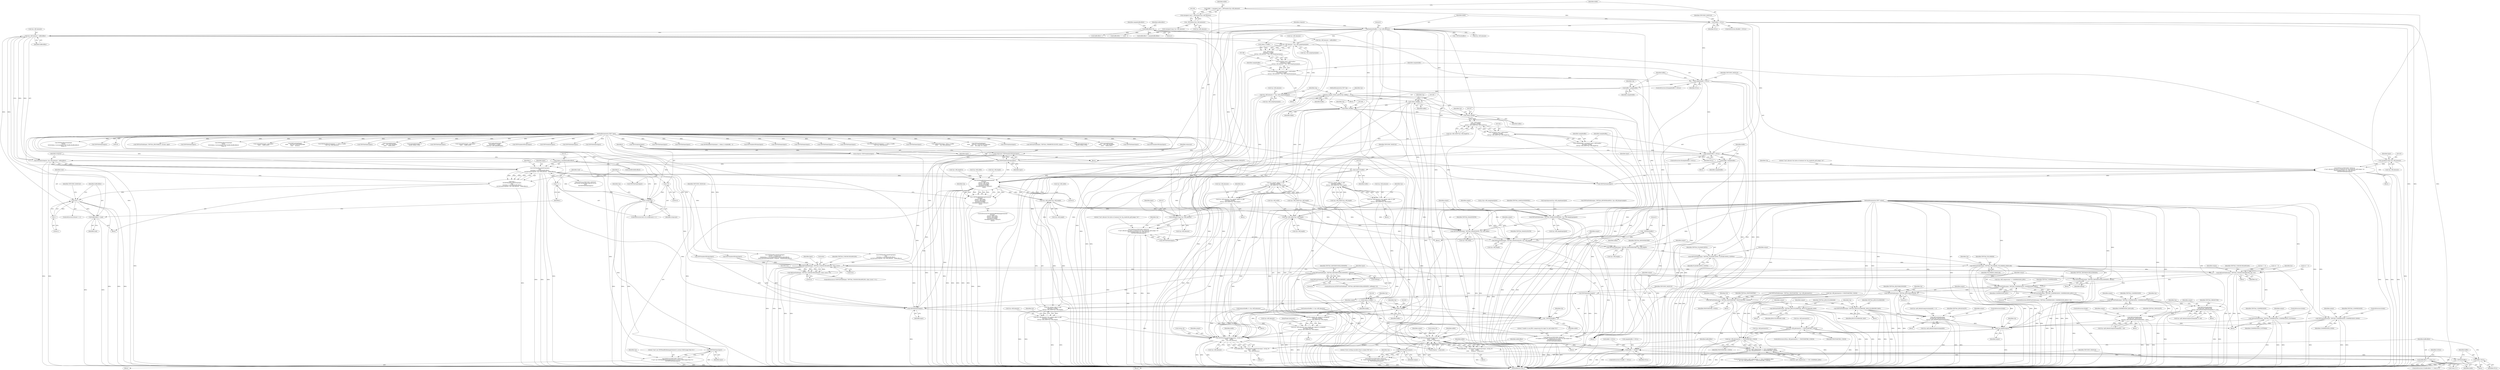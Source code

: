 digraph "0_libtiff_83a4b92815ea04969d494416eaae3d4c6b338e4a#diff-c8b4b355f9b5c06d585b23138e1c185f_4@pointer" {
"1001404" [label="(Call,t2p->tiff_datasize * t2p->tiff_samplesperpixel)"];
"1001358" [label="(Call,t2p->tiff_datasize - bufferoffset)"];
"1001321" [label="(Call,memset(buffer, 0, t2p->tiff_datasize))"];
"1001300" [label="(Call,buffer==NULL)"];
"1001291" [label="(Call,buffer = (unsigned char*) _TIFFmalloc(t2p->tiff_datasize))"];
"1001293" [label="(Call,(unsigned char*) _TIFFmalloc(t2p->tiff_datasize))"];
"1001295" [label="(Call,_TIFFmalloc(t2p->tiff_datasize))"];
"1001386" [label="(Call,bufferoffset+=read)"];
"1001364" [label="(Call,read==-1)"];
"1001345" [label="(Call,read = \n\t\t\t\tTIFFReadEncodedStrip(input, \n\t\t\t\ti, \n\t\t\t\t(tdata_t) &buffer[bufferoffset], \n\t\t\t\tTIFFmin(stripsize, t2p->tiff_datasize - bufferoffset)))"];
"1001347" [label="(Call,TIFFReadEncodedStrip(input, \n\t\t\t\ti, \n\t\t\t\t(tdata_t) &buffer[bufferoffset], \n\t\t\t\tTIFFmin(stripsize, t2p->tiff_datasize - bufferoffset)))"];
"1001333" [label="(Call,TIFFNumberOfStrips(input))"];
"1001329" [label="(Call,TIFFStripSize(input))"];
"1000105" [label="(MethodParameterIn,TIFF* input)"];
"1001339" [label="(Call,i<stripcount)"];
"1001336" [label="(Call,i=0)"];
"1001342" [label="(Call,i++)"];
"1001331" [label="(Call,stripcount=TIFFNumberOfStrips(input))"];
"1001350" [label="(Call,(tdata_t) &buffer[bufferoffset])"];
"1001356" [label="(Call,TIFFmin(stripsize, t2p->tiff_datasize - bufferoffset))"];
"1001327" [label="(Call,stripsize=TIFFStripSize(input))"];
"1001366" [label="(Call,-1)"];
"1000121" [label="(Call,bufferoffset=0)"];
"1001400" [label="(Call,_TIFFrealloc( \n\t\t\t\t(tdata_t) buffer, \n\t\t\t\tt2p->tiff_datasize * t2p->tiff_samplesperpixel))"];
"1001398" [label="(Call,(unsigned char*)_TIFFrealloc( \n\t\t\t\t(tdata_t) buffer, \n\t\t\t\tt2p->tiff_datasize * t2p->tiff_samplesperpixel))"];
"1001396" [label="(Call,samplebuffer=(unsigned char*)_TIFFrealloc( \n\t\t\t\t(tdata_t) buffer, \n\t\t\t\tt2p->tiff_datasize * t2p->tiff_samplesperpixel))"];
"1001412" [label="(Call,samplebuffer==NULL)"];
"1001437" [label="(Call,buffer=samplebuffer)"];
"1001447" [label="(Call,t2p_sample_realize_palette(t2p, buffer))"];
"1001462" [label="(Call,(tdata_t)buffer)"];
"1001461" [label="(Call,t2p_sample_rgba_to_rgb(\n\t\t\t\t(tdata_t)buffer, \n\t\t\t\tt2p->tiff_width*t2p->tiff_length))"];
"1001457" [label="(Call,t2p->tiff_datasize=t2p_sample_rgba_to_rgb(\n\t\t\t\t(tdata_t)buffer, \n\t\t\t\tt2p->tiff_width*t2p->tiff_length))"];
"1001526" [label="(Call,(unsigned long) t2p->tiff_datasize)"];
"1001523" [label="(Call,TIFFError(TIFF2PDF_MODULE, \n\t\"Can't allocate %lu bytes of memory for t2p_readwrite_pdf_image, %s\", \n\t\t\t\t\t(unsigned long) t2p->tiff_datasize, \n\t\t\t\t\tTIFFFileName(input)))"];
"1001899" [label="(Call,TIFFWriteEncodedStrip(output, (tstrip_t)0,\n\t\t\t\t\t\t     buffer,\n\t\t\t\t\t\t     t2p->tiff_datasize))"];
"1001897" [label="(Call,bufferoffset = TIFFWriteEncodedStrip(output, (tstrip_t)0,\n\t\t\t\t\t\t     buffer,\n\t\t\t\t\t\t     t2p->tiff_datasize))"];
"1001919" [label="(Call,bufferoffset == (tsize_t)-1)"];
"1001909" [label="(Call,buffer != NULL)"];
"1001913" [label="(Call,_TIFFfree(buffer))"];
"1001915" [label="(Call,buffer=NULL)"];
"1001929" [label="(Call,TIFFFileName(output))"];
"1001926" [label="(Call,TIFFError(TIFF2PDF_MODULE, \n\t\t\t  \"Error writing encoded strip to output PDF %s\", \n\t\t\t  TIFFFileName(output)))"];
"1001484" [label="(Call,(tdata_t)buffer)"];
"1001483" [label="(Call,t2p_sample_rgbaa_to_rgb(\n\t\t\t\t(tdata_t)buffer, \n\t\t\t\tt2p->tiff_width*t2p->tiff_length))"];
"1001479" [label="(Call,t2p->tiff_datasize=t2p_sample_rgbaa_to_rgb(\n\t\t\t\t(tdata_t)buffer, \n\t\t\t\tt2p->tiff_width*t2p->tiff_length))"];
"1001506" [label="(Call,(tdata_t)buffer)"];
"1001505" [label="(Call,_TIFFrealloc(\n\t\t\t\t(tdata_t)buffer, \n\t\t\t\tt2p->tiff_width*t2p->tiff_length*4))"];
"1001503" [label="(Call,(unsigned char*)_TIFFrealloc(\n\t\t\t\t(tdata_t)buffer, \n\t\t\t\tt2p->tiff_width*t2p->tiff_length*4))"];
"1001501" [label="(Call,samplebuffer=(unsigned char*)_TIFFrealloc(\n\t\t\t\t(tdata_t)buffer, \n\t\t\t\tt2p->tiff_width*t2p->tiff_length*4))"];
"1001519" [label="(Call,samplebuffer==NULL)"];
"1001544" [label="(Call,buffer=samplebuffer)"];
"1001557" [label="(Call,(uint32*)buffer)"];
"1001549" [label="(Call,TIFFReadRGBAImageOriented(\n\t\t\t\tinput, \n\t\t\t\tt2p->tiff_width, \n\t\t\t\tt2p->tiff_length, \n\t\t\t\t(uint32*)buffer, \n\t\t\t\tORIENTATION_TOPLEFT,\n\t\t\t\t0))"];
"1001548" [label="(Call,!TIFFReadRGBAImageOriented(\n\t\t\t\tinput, \n\t\t\t\tt2p->tiff_width, \n\t\t\t\tt2p->tiff_length, \n\t\t\t\t(uint32*)buffer, \n\t\t\t\tORIENTATION_TOPLEFT,\n\t\t\t\t0))"];
"1001566" [label="(Call,TIFFFileName(input))"];
"1001563" [label="(Call,TIFFError(TIFF2PDF_MODULE, \n\t\"Can't use TIFFReadRGBAImageOriented to extract RGB image from %s\", \n\t\t\t\t\tTIFFFileName(input)))"];
"1001583" [label="(Call,t2p->tiff_width*t2p->tiff_length)"];
"1001579" [label="(Call,t2p_sample_abgr_to_rgb(\n\t\t\t\t(tdata_t) buffer, \n\t\t\t\tt2p->tiff_width*t2p->tiff_length))"];
"1001575" [label="(Call,t2p->tiff_datasize=t2p_sample_abgr_to_rgb(\n\t\t\t\t(tdata_t) buffer, \n\t\t\t\tt2p->tiff_width*t2p->tiff_length))"];
"1001605" [label="(Call,t2p->tiff_width*t2p->tiff_length)"];
"1001601" [label="(Call,t2p_sample_lab_signed_to_unsigned(\n\t\t\t\t(tdata_t)buffer, \n\t\t\t\tt2p->tiff_width*t2p->tiff_length))"];
"1001597" [label="(Call,t2p->tiff_datasize=t2p_sample_lab_signed_to_unsigned(\n\t\t\t\t(tdata_t)buffer, \n\t\t\t\tt2p->tiff_width*t2p->tiff_length))"];
"1001633" [label="(Call,TIFFSetField(output, TIFFTAG_IMAGEWIDTH, t2p->tiff_width))"];
"1001639" [label="(Call,TIFFSetField(output, TIFFTAG_IMAGELENGTH, t2p->tiff_length))"];
"1001645" [label="(Call,TIFFSetField(output, TIFFTAG_ROWSPERSTRIP, t2p->tiff_length))"];
"1001651" [label="(Call,TIFFSetField(output, TIFFTAG_PLANARCONFIG, PLANARCONFIG_CONTIG))"];
"1001655" [label="(Call,TIFFSetField(output, TIFFTAG_FILLORDER, FILLORDER_MSB2LSB))"];
"1001665" [label="(Call,TIFFSetField(output, TIFFTAG_COMPRESSION, COMPRESSION_NONE))"];
"1001864" [label="(Call,t2p_enable(output))"];
"1001886" [label="(Call,TIFFWriteEncodedStrip(output, (tstrip_t)0,\n\t\t\t\t\t\t     buffer,\n\t\t\t\t\t\t     stripsize * stripcount))"];
"1001884" [label="(Call,bufferoffset = TIFFWriteEncodedStrip(output, (tstrip_t)0,\n\t\t\t\t\t\t     buffer,\n\t\t\t\t\t\t     stripsize * stripcount))"];
"1001671" [label="(Call,TIFFSetField(output, TIFFTAG_COMPRESSION, COMPRESSION_CCITTFAX4))"];
"1001712" [label="(Call,TIFFSetField(output, TIFFTAG_YCBCRSUBSAMPLING, hor, ver))"];
"1001726" [label="(Call,TIFFSetField(output, TIFFTAG_REFERENCEBLACKWHITE, xfloatp))"];
"1001732" [label="(Call,TIFFSetField(output, TIFFTAG_COMPRESSION, COMPRESSION_JPEG))"];
"1001731" [label="(Call,TIFFSetField(output, TIFFTAG_COMPRESSION, COMPRESSION_JPEG)==0)"];
"1001743" [label="(Call,TIFFFileName(output))"];
"1001738" [label="(Call,TIFFError(TIFF2PDF_MODULE, \n\t\t\"Unable to use JPEG compression for input %s and output %s\", \n\t\t\t\tTIFFFileName(input),\n\t\t\t\tTIFFFileName(output)))"];
"1001754" [label="(Call,TIFFSetField(output, TIFFTAG_JPEGTABLESMODE, 0))"];
"1001767" [label="(Call,TIFFSetField(output, TIFFTAG_PHOTOMETRIC, PHOTOMETRIC_YCBCR))"];
"1001772" [label="(Call,t2p->tiff_photometric != PHOTOMETRIC_YCBCR)"];
"1001878" [label="(Call,t2p->tiff_photometric == PHOTOMETRIC_YCBCR)"];
"1001872" [label="(Call,t2p->pdf_compression == T2P_COMPRESS_JPEG\n\t   && t2p->tiff_photometric == PHOTOMETRIC_YCBCR)"];
"1001778" [label="(Call,TIFFSetField(output, TIFFTAG_JPEGCOLORMODE, JPEGCOLORMODE_RGB))"];
"1001815" [label="(Call,TIFFSetField(output, \n\t\t\t\tTIFFTAG_JPEGQUALITY, \n\t\t\t\tt2p->pdf_defaultcompressionquality))"];
"1001784" [label="(Call,TIFFSetField(output, TIFFTAG_JPEGCOLORMODE, JPEGCOLORMODE_RAW))"];
"1001823" [label="(Call,TIFFSetField(output, TIFFTAG_COMPRESSION, COMPRESSION_DEFLATE))"];
"1001836" [label="(Call,TIFFSetField(output, \n\t\t\t\tTIFFTAG_PREDICTOR, \n\t\t\t\tt2p->pdf_defaultcompressionquality % 100))"];
"1001853" [label="(Call,TIFFSetField(output, \n\t\t\t\tTIFFTAG_ZIPQUALITY, \n\t\t\t\t(t2p->pdf_defaultcompressionquality / 100)))"];
"1001694" [label="(Call,TIFFGetField(input, TIFFTAG_YCBCRSUBSAMPLING, &hor, &ver))"];
"1001693" [label="(Call,TIFFGetField(input, TIFFTAG_YCBCRSUBSAMPLING, &hor, &ver) !=0)"];
"1001719" [label="(Call,TIFFGetField(input, TIFFTAG_REFERENCEBLACKWHITE, &xfloatp))"];
"1001718" [label="(Call,TIFFGetField(input, TIFFTAG_REFERENCEBLACKWHITE, &xfloatp)!=0)"];
"1001741" [label="(Call,TIFFFileName(input))"];
"1001580" [label="(Call,(tdata_t) buffer)"];
"1001602" [label="(Call,(tdata_t)buffer)"];
"1001745" [label="(Call,_TIFFfree(buffer))"];
"1001538" [label="(Call,_TIFFfree(buffer))"];
"1001419" [label="(Call,(unsigned long) t2p->tiff_datasize)"];
"1001416" [label="(Call,TIFFError(TIFF2PDF_MODULE, \n\t\"Can't allocate %lu bytes of memory for t2p_readwrite_pdf_image, %s\", \n\t\t\t\t\t(unsigned long) t2p->tiff_datasize, \n\t\t\t\t\tTIFFFileName(input)))"];
"1001440" [label="(Call,t2p->tiff_datasize *= t2p->tiff_samplesperpixel)"];
"1001627" [label="(Call,TIFFSetField(output, TIFFTAG_SAMPLESPERPIXEL, t2p->tiff_samplesperpixel))"];
"1000845" [label="(Call,TIFFGetField(input, TIFFTAG_JPEGTABLES, &count, &jpt))"];
"1001159" [label="(Call,TIFFFileName(input))"];
"1001416" [label="(Call,TIFFError(TIFF2PDF_MODULE, \n\t\"Can't allocate %lu bytes of memory for t2p_readwrite_pdf_image, %s\", \n\t\t\t\t\t(unsigned long) t2p->tiff_datasize, \n\t\t\t\t\tTIFFFileName(input)))"];
"1001913" [label="(Call,_TIFFfree(buffer))"];
"1001020" [label="(Call,buffer==NULL)"];
"1001565" [label="(Literal,\"Can't use TIFFReadRGBAImageOriented to extract RGB image from %s\")"];
"1001737" [label="(Block,)"];
"1001541" [label="(Literal,0)"];
"1001583" [label="(Call,t2p->tiff_width*t2p->tiff_length)"];
"1001345" [label="(Call,read = \n\t\t\t\tTIFFReadEncodedStrip(input, \n\t\t\t\ti, \n\t\t\t\t(tdata_t) &buffer[bufferoffset], \n\t\t\t\tTIFFmin(stripsize, t2p->tiff_datasize - bufferoffset)))"];
"1001891" [label="(Identifier,buffer)"];
"1001421" [label="(Call,t2p->tiff_datasize)"];
"1001550" [label="(Identifier,input)"];
"1001661" [label="(Identifier,t2p)"];
"1001657" [label="(Identifier,TIFFTAG_FILLORDER)"];
"1001615" [label="(Call,TIFFSetField(output, TIFFTAG_PHOTOMETRIC, t2p->tiff_photometric))"];
"1001871" [label="(ControlStructure,if(t2p->pdf_compression == T2P_COMPRESS_JPEG\n\t   && t2p->tiff_photometric == PHOTOMETRIC_YCBCR))"];
"1001873" [label="(Call,t2p->pdf_compression == T2P_COMPRESS_JPEG)"];
"1001629" [label="(Identifier,TIFFTAG_SAMPLESPERPIXEL)"];
"1001524" [label="(Identifier,TIFF2PDF_MODULE)"];
"1001865" [label="(Identifier,output)"];
"1001864" [label="(Call,t2p_enable(output))"];
"1001663" [label="(Block,)"];
"1001780" [label="(Identifier,TIFFTAG_JPEGCOLORMODE)"];
"1001293" [label="(Call,(unsigned char*) _TIFFmalloc(t2p->tiff_datasize))"];
"1001848" [label="(Identifier,t2p)"];
"1000121" [label="(Call,bufferoffset=0)"];
"1001497" [label="(Identifier,t2p)"];
"1001927" [label="(Identifier,TIFF2PDF_MODULE)"];
"1001367" [label="(Literal,1)"];
"1001545" [label="(Identifier,buffer)"];
"1001425" [label="(Identifier,input)"];
"1001901" [label="(Call,(tstrip_t)0)"];
"1001781" [label="(Identifier,JPEGCOLORMODE_RGB)"];
"1001292" [label="(Identifier,buffer)"];
"1001695" [label="(Identifier,input)"];
"1001339" [label="(Call,i<stripcount)"];
"1001467" [label="(Identifier,t2p)"];
"1001721" [label="(Identifier,TIFFTAG_REFERENCEBLACKWHITE)"];
"1001917" [label="(Identifier,NULL)"];
"1001478" [label="(Block,)"];
"1001518" [label="(ControlStructure,if(samplebuffer==NULL))"];
"1001335" [label="(ControlStructure,for(i=0;i<stripcount;i++))"];
"1001823" [label="(Call,TIFFSetField(output, TIFFTAG_COMPRESSION, COMPRESSION_DEFLATE))"];
"1001920" [label="(Identifier,bufferoffset)"];
"1001348" [label="(Identifier,input)"];
"1000731" [label="(Call,TIFFReadRawStrip(input, \n\t\t\t\t\t\ti, \n\t\t\t\t\t\t(tdata_t) &(((unsigned char*)buffer)[bufferoffset]), \n\t\t\t\t\t\t-1))"];
"1001567" [label="(Identifier,input)"];
"1001722" [label="(Call,&xfloatp)"];
"1000430" [label="(Call,t2pSeekFile(input, inputoffset,\n\t\t\t\t\t\t     SEEK_SET))"];
"1001755" [label="(Identifier,output)"];
"1001900" [label="(Identifier,output)"];
"1001694" [label="(Call,TIFFGetField(input, TIFFTAG_YCBCRSUBSAMPLING, &hor, &ver))"];
"1001405" [label="(Call,t2p->tiff_datasize)"];
"1000529" [label="(Call,TIFFGetField(input,\n\t\t\t\t\t\t     TIFFTAG_ROWSPERSTRIP,\n\t\t\t\t\t\t     &rows))"];
"1001285" [label="(Call,bufferoffset+=samplebufferoffset)"];
"1001350" [label="(Call,(tdata_t) &buffer[bufferoffset])"];
"1000240" [label="(Call,TIFFReadRawStrip(input, 0, (tdata_t) buffer,\n\t\t\t\t\t t2p->tiff_datasize))"];
"1001768" [label="(Identifier,output)"];
"1001635" [label="(Identifier,TIFFTAG_IMAGEWIDTH)"];
"1001912" [label="(Block,)"];
"1001500" [label="(Block,)"];
"1001580" [label="(Call,(tdata_t) buffer)"];
"1001557" [label="(Call,(uint32*)buffer)"];
"1001909" [label="(Call,buffer != NULL)"];
"1000107" [label="(Block,)"];
"1001413" [label="(Identifier,samplebuffer)"];
"1001809" [label="(Call,t2p->pdf_defaultcompressionquality != 0)"];
"1001133" [label="(Call,sepstripcount/t2p->tiff_samplesperpixel)"];
"1001377" [label="(Call,_TIFFfree(buffer))"];
"1001621" [label="(Call,TIFFSetField(output, TIFFTAG_BITSPERSAMPLE, t2p->tiff_bitspersample))"];
"1001872" [label="(Call,t2p->pdf_compression == T2P_COMPRESS_JPEG\n\t   && t2p->tiff_photometric == PHOTOMETRIC_YCBCR)"];
"1001673" [label="(Identifier,TIFFTAG_COMPRESSION)"];
"1001358" [label="(Call,t2p->tiff_datasize - bufferoffset)"];
"1001656" [label="(Identifier,output)"];
"1001904" [label="(Identifier,buffer)"];
"1001926" [label="(Call,TIFFError(TIFF2PDF_MODULE, \n\t\t\t  \"Error writing encoded strip to output PDF %s\", \n\t\t\t  TIFFFileName(output)))"];
"1001554" [label="(Call,t2p->tiff_length)"];
"1001231" [label="(Call,TIFFReadEncodedStrip(input, \n\t\t\t\t\t\t\ti + j*stripcount, \n\t\t\t\t\t\t\t(tdata_t) &(samplebuffer[samplebufferoffset]), \n\t\t\t\t\t\t\tTIFFmin(sepstripsize, stripsize - samplebufferoffset)))"];
"1001630" [label="(Call,t2p->tiff_samplesperpixel)"];
"1001032" [label="(Call,TIFFFileName(input))"];
"1001836" [label="(Call,TIFFSetField(output, \n\t\t\t\tTIFFTAG_PREDICTOR, \n\t\t\t\tt2p->pdf_defaultcompressionquality % 100))"];
"1001395" [label="(Block,)"];
"1001386" [label="(Call,bufferoffset+=read)"];
"1001717" [label="(ControlStructure,if(TIFFGetField(input, TIFFTAG_REFERENCEBLACKWHITE, &xfloatp)!=0))"];
"1001652" [label="(Identifier,output)"];
"1001561" [label="(Literal,0)"];
"1001817" [label="(Identifier,TIFFTAG_JPEGQUALITY)"];
"1001708" [label="(Call,ver != 0)"];
"1000416" [label="(Call,t2pSeekFile(input,\n\t\t\t\t\t\t     t2p->tiff_dataoffset,\n\t\t\t\t\t\t     SEEK_SET))"];
"1000412" [label="(Call,t2pSeekFile(input, 0,\n\t\t\t\t\t\t\t\t SEEK_CUR))"];
"1001839" [label="(Call,t2p->pdf_defaultcompressionquality % 100)"];
"1001868" [label="(Identifier,t2p)"];
"1001502" [label="(Identifier,samplebuffer)"];
"1001783" [label="(Block,)"];
"1001856" [label="(Call,t2p->pdf_defaultcompressionquality / 100)"];
"1001341" [label="(Identifier,stripcount)"];
"1001323" [label="(Literal,0)"];
"1000913" [label="(Call,TIFFFileName(input))"];
"1001449" [label="(Identifier,buffer)"];
"1001897" [label="(Call,bufferoffset = TIFFWriteEncodedStrip(output, (tstrip_t)0,\n\t\t\t\t\t\t     buffer,\n\t\t\t\t\t\t     t2p->tiff_datasize))"];
"1001539" [label="(Identifier,buffer)"];
"1001412" [label="(Call,samplebuffer==NULL)"];
"1000477" [label="(Call,t2pSeekFile(input, inputoffset,\n\t\t\t\t\t\t     SEEK_SET))"];
"1001484" [label="(Call,(tdata_t)buffer)"];
"1000464" [label="(Call,t2pReadFile(input,\n\t\t\t\t\t\t(tdata_t) buffer,\n\t\t\t\t\t\tt2p->pdf_ojpegiflength))"];
"1001739" [label="(Identifier,TIFF2PDF_MODULE)"];
"1001342" [label="(Call,i++)"];
"1001826" [label="(Identifier,COMPRESSION_DEFLATE)"];
"1001757" [label="(Literal,0)"];
"1001336" [label="(Call,i=0)"];
"1001181" [label="(Call,samplebuffer==NULL)"];
"1000694" [label="(Call,TIFFNumberOfStrips(input))"];
"1001712" [label="(Call,TIFFSetField(output, TIFFTAG_YCBCRSUBSAMPLING, hor, ver))"];
"1001883" [label="(Block,)"];
"1001816" [label="(Identifier,output)"];
"1001729" [label="(Identifier,xfloatp)"];
"1001437" [label="(Call,buffer=samplebuffer)"];
"1001602" [label="(Call,(tdata_t)buffer)"];
"1001415" [label="(Block,)"];
"1000122" [label="(Identifier,bufferoffset)"];
"1001340" [label="(Identifier,i)"];
"1001387" [label="(Identifier,bufferoffset)"];
"1001778" [label="(Call,TIFFSetField(output, TIFFTAG_JPEGCOLORMODE, JPEGCOLORMODE_RGB))"];
"1001671" [label="(Call,TIFFSetField(output, TIFFTAG_COMPRESSION, COMPRESSION_CCITTFAX4))"];
"1001118" [label="(Call,TIFFStripSize(input))"];
"1001522" [label="(Block,)"];
"1001263" [label="(Call,TIFFFileName(input))"];
"1000634" [label="(Call,TIFFFileName(input))"];
"1001743" [label="(Call,TIFFFileName(output))"];
"1001363" [label="(ControlStructure,if(read==-1))"];
"1001606" [label="(Call,t2p->tiff_width)"];
"1001582" [label="(Identifier,buffer)"];
"1001520" [label="(Identifier,samplebuffer)"];
"1001108" [label="(Block,)"];
"1001462" [label="(Call,(tdata_t)buffer)"];
"1001365" [label="(Identifier,read)"];
"1001357" [label="(Identifier,stripsize)"];
"1001668" [label="(Identifier,COMPRESSION_NONE)"];
"1001693" [label="(Call,TIFFGetField(input, TIFFTAG_YCBCRSUBSAMPLING, &hor, &ver) !=0)"];
"1001899" [label="(Call,TIFFWriteEncodedStrip(output, (tstrip_t)0,\n\t\t\t\t\t\t     buffer,\n\t\t\t\t\t\t     t2p->tiff_datasize))"];
"1000231" [label="(Call,TIFFFileName(input))"];
"1001328" [label="(Identifier,stripsize)"];
"1001424" [label="(Call,TIFFFileName(input))"];
"1000964" [label="(Call,TIFFFileName(input))"];
"1001911" [label="(Identifier,NULL)"];
"1001546" [label="(Identifier,samplebuffer)"];
"1001910" [label="(Identifier,buffer)"];
"1001398" [label="(Call,(unsigned char*)_TIFFrealloc( \n\t\t\t\t(tdata_t) buffer, \n\t\t\t\tt2p->tiff_datasize * t2p->tiff_samplesperpixel))"];
"1000105" [label="(MethodParameterIn,TIFF* input)"];
"1001418" [label="(Literal,\"Can't allocate %lu bytes of memory for t2p_readwrite_pdf_image, %s\")"];
"1001928" [label="(Literal,\"Error writing encoded strip to output PDF %s\")"];
"1001742" [label="(Identifier,input)"];
"1001916" [label="(Identifier,buffer)"];
"1001301" [label="(Identifier,buffer)"];
"1001724" [label="(Literal,0)"];
"1001041" [label="(Call,memset(buffer, 0, t2p->tiff_datasize))"];
"1001549" [label="(Call,TIFFReadRGBAImageOriented(\n\t\t\t\tinput, \n\t\t\t\tt2p->tiff_width, \n\t\t\t\tt2p->tiff_length, \n\t\t\t\t(uint32*)buffer, \n\t\t\t\tORIENTATION_TOPLEFT,\n\t\t\t\t0))"];
"1001674" [label="(Identifier,COMPRESSION_CCITTFAX4)"];
"1001925" [label="(Block,)"];
"1001535" [label="(Identifier,t2p)"];
"1001642" [label="(Call,t2p->tiff_length)"];
"1001898" [label="(Identifier,bufferoffset)"];
"1001352" [label="(Call,&buffer[bufferoffset])"];
"1001439" [label="(Identifier,samplebuffer)"];
"1001562" [label="(Block,)"];
"1001824" [label="(Identifier,output)"];
"1001655" [label="(Call,TIFFSetField(output, TIFFTAG_FILLORDER, FILLORDER_MSB2LSB))"];
"1001770" [label="(Identifier,PHOTOMETRIC_YCBCR)"];
"1001727" [label="(Identifier,output)"];
"1001508" [label="(Identifier,buffer)"];
"1001837" [label="(Identifier,output)"];
"1001356" [label="(Call,TIFFmin(stripsize, t2p->tiff_datasize - bufferoffset))"];
"1001475" [label="(Identifier,t2p)"];
"1001774" [label="(Identifier,t2p)"];
"1001821" [label="(ControlStructure,break;)"];
"1001861" [label="(ControlStructure,break;)"];
"1001122" [label="(Call,TIFFNumberOfStrips(input))"];
"1001908" [label="(ControlStructure,if (buffer != NULL))"];
"1001720" [label="(Identifier,input)"];
"1001636" [label="(Call,t2p->tiff_width)"];
"1001779" [label="(Identifier,output)"];
"1000936" [label="(Call,TIFFReadRawStrip(input, i, (tdata_t) stripbuffer, -1))"];
"1001332" [label="(Identifier,stripcount)"];
"1001939" [label="(Identifier,written)"];
"1001338" [label="(Literal,0)"];
"1001053" [label="(Call,TIFFNumberOfStrips(input))"];
"1001852" [label="(Block,)"];
"1001337" [label="(Identifier,i)"];
"1001697" [label="(Call,&hor)"];
"1001331" [label="(Call,stripcount=TIFFNumberOfStrips(input))"];
"1001295" [label="(Call,_TIFFmalloc(t2p->tiff_datasize))"];
"1001639" [label="(Call,TIFFSetField(output, TIFFTAG_IMAGELENGTH, t2p->tiff_length))"];
"1001713" [label="(Identifier,output)"];
"1000870" [label="(Call,TIFFNumberOfStrips(input))"];
"1001878" [label="(Call,t2p->tiff_photometric == PHOTOMETRIC_YCBCR)"];
"1001408" [label="(Call,t2p->tiff_samplesperpixel)"];
"1001669" [label="(ControlStructure,break;)"];
"1001604" [label="(Identifier,buffer)"];
"1001598" [label="(Call,t2p->tiff_datasize)"];
"1001933" [label="(Identifier,t2p)"];
"1001585" [label="(Identifier,t2p)"];
"1001487" [label="(Call,t2p->tiff_width*t2p->tiff_length)"];
"1001359" [label="(Call,t2p->tiff_datasize)"];
"1001892" [label="(Call,stripsize * stripcount)"];
"1001719" [label="(Call,TIFFGetField(input, TIFFTAG_REFERENCEBLACKWHITE, &xfloatp))"];
"1001853" [label="(Call,TIFFSetField(output, \n\t\t\t\tTIFFTAG_ZIPQUALITY, \n\t\t\t\t(t2p->pdf_defaultcompressionquality / 100)))"];
"1001596" [label="(Block,)"];
"1001706" [label="(Identifier,hor)"];
"1001641" [label="(Identifier,TIFFTAG_IMAGELENGTH)"];
"1001769" [label="(Identifier,TIFFTAG_PHOTOMETRIC)"];
"1001905" [label="(Call,t2p->tiff_datasize)"];
"1001456" [label="(Block,)"];
"1001093" [label="(Call,TIFFFileName(input))"];
"1001666" [label="(Identifier,output)"];
"1001754" [label="(Call,TIFFSetField(output, TIFFTAG_JPEGTABLESMODE, 0))"];
"1001735" [label="(Identifier,COMPRESSION_JPEG)"];
"1001330" [label="(Identifier,input)"];
"1001597" [label="(Call,t2p->tiff_datasize=t2p_sample_lab_signed_to_unsigned(\n\t\t\t\t(tdata_t)buffer, \n\t\t\t\tt2p->tiff_width*t2p->tiff_length))"];
"1001879" [label="(Call,t2p->tiff_photometric)"];
"1001746" [label="(Identifier,buffer)"];
"1001835" [label="(Block,)"];
"1001442" [label="(Identifier,t2p)"];
"1001302" [label="(Identifier,NULL)"];
"1001503" [label="(Call,(unsigned char*)_TIFFrealloc(\n\t\t\t\t(tdata_t)buffer, \n\t\t\t\tt2p->tiff_width*t2p->tiff_length*4))"];
"1001815" [label="(Call,TIFFSetField(output, \n\t\t\t\tTIFFTAG_JPEGQUALITY, \n\t\t\t\tt2p->pdf_defaultcompressionquality))"];
"1001771" [label="(ControlStructure,if(t2p->tiff_photometric != PHOTOMETRIC_YCBCR))"];
"1001543" [label="(Block,)"];
"1001645" [label="(Call,TIFFSetField(output, TIFFTAG_ROWSPERSTRIP, t2p->tiff_length))"];
"1001566" [label="(Call,TIFFFileName(input))"];
"1001696" [label="(Identifier,TIFFTAG_YCBCRSUBSAMPLING)"];
"1001776" [label="(Identifier,PHOTOMETRIC_YCBCR)"];
"1001458" [label="(Call,t2p->tiff_datasize)"];
"1001756" [label="(Identifier,TIFFTAG_JPEGTABLESMODE)"];
"1001538" [label="(Call,_TIFFfree(buffer))"];
"1001609" [label="(Call,t2p->tiff_length)"];
"1001714" [label="(Identifier,TIFFTAG_YCBCRSUBSAMPLING)"];
"1001370" [label="(Identifier,TIFF2PDF_MODULE)"];
"1001885" [label="(Identifier,bufferoffset)"];
"1001654" [label="(Identifier,PLANARCONFIG_CONTIG)"];
"1001887" [label="(Identifier,output)"];
"1001411" [label="(ControlStructure,if(samplebuffer==NULL))"];
"1001343" [label="(Identifier,i)"];
"1001489" [label="(Identifier,t2p)"];
"1000126" [label="(Identifier,samplebufferoffset)"];
"1001716" [label="(Identifier,ver)"];
"1001479" [label="(Call,t2p->tiff_datasize=t2p_sample_rgbaa_to_rgb(\n\t\t\t\t(tdata_t)buffer, \n\t\t\t\tt2p->tiff_width*t2p->tiff_length))"];
"1001701" [label="(Literal,0)"];
"1001575" [label="(Call,t2p->tiff_datasize=t2p_sample_abgr_to_rgb(\n\t\t\t\t(tdata_t) buffer, \n\t\t\t\tt2p->tiff_width*t2p->tiff_length))"];
"1000664" [label="(Call,TIFFFileName(input))"];
"1001548" [label="(Call,!TIFFReadRGBAImageOriented(\n\t\t\t\tinput, \n\t\t\t\tt2p->tiff_width, \n\t\t\t\tt2p->tiff_length, \n\t\t\t\t(uint32*)buffer, \n\t\t\t\tORIENTATION_TOPLEFT,\n\t\t\t\t0))"];
"1001299" [label="(ControlStructure,if(buffer==NULL))"];
"1001346" [label="(Identifier,read)"];
"1001521" [label="(Identifier,NULL)"];
"1001513" [label="(Call,t2p->tiff_length*4)"];
"1001749" [label="(Identifier,t2p)"];
"1001457" [label="(Call,t2p->tiff_datasize=t2p_sample_rgba_to_rgb(\n\t\t\t\t(tdata_t)buffer, \n\t\t\t\tt2p->tiff_width*t2p->tiff_length))"];
"1000106" [label="(MethodParameterIn,TIFF* output)"];
"1001322" [label="(Identifier,buffer)"];
"1001419" [label="(Call,(unsigned long) t2p->tiff_datasize)"];
"1001628" [label="(Identifier,output)"];
"1001525" [label="(Literal,\"Can't allocate %lu bytes of memory for t2p_readwrite_pdf_image, %s\")"];
"1001401" [label="(Call,(tdata_t) buffer)"];
"1001509" [label="(Call,t2p->tiff_width*t2p->tiff_length*4)"];
"1001300" [label="(Call,buffer==NULL)"];
"1001344" [label="(Block,)"];
"1001519" [label="(Call,samplebuffer==NULL)"];
"1001392" [label="(Identifier,t2p)"];
"1001532" [label="(Identifier,input)"];
"1001633" [label="(Call,TIFFSetField(output, TIFFTAG_IMAGEWIDTH, t2p->tiff_width))"];
"1001705" [label="(Call,hor != 0)"];
"1001436" [label="(Block,)"];
"1001305" [label="(Identifier,TIFF2PDF_MODULE)"];
"1001506" [label="(Call,(tdata_t)buffer)"];
"1001689" [label="(Call,ver = 0)"];
"1001570" [label="(Identifier,t2p)"];
"1001745" [label="(Call,_TIFFfree(buffer))"];
"1001324" [label="(Call,t2p->tiff_datasize)"];
"1001929" [label="(Call,TIFFFileName(output))"];
"1001526" [label="(Call,(unsigned long) t2p->tiff_datasize)"];
"1001369" [label="(Call,TIFFError(TIFF2PDF_MODULE, \n\t\t\t\t\t\"Error on decoding strip %u of %s\", \n\t\t\t\t\ti, \n\t\t\t\t\tTIFFFileName(input)))"];
"1001414" [label="(Identifier,NULL)"];
"1001334" [label="(Identifier,input)"];
"1001787" [label="(Identifier,JPEGCOLORMODE_RAW)"];
"1001440" [label="(Call,t2p->tiff_datasize *= t2p->tiff_samplesperpixel)"];
"1001505" [label="(Call,_TIFFrealloc(\n\t\t\t\t(tdata_t)buffer, \n\t\t\t\tt2p->tiff_width*t2p->tiff_length*4))"];
"1001773" [label="(Call,t2p->tiff_photometric)"];
"1001699" [label="(Call,&ver)"];
"1001653" [label="(Identifier,TIFFTAG_PLANARCONFIG)"];
"1001791" [label="(Identifier,t2p)"];
"1000303" [label="(Call,TIFFFileName(input))"];
"1001544" [label="(Call,buffer=samplebuffer)"];
"1001731" [label="(Call,TIFFSetField(output, TIFFTAG_COMPRESSION, COMPRESSION_JPEG)==0)"];
"1001672" [label="(Identifier,output)"];
"1001733" [label="(Identifier,output)"];
"1001461" [label="(Call,t2p_sample_rgba_to_rgb(\n\t\t\t\t(tdata_t)buffer, \n\t\t\t\tt2p->tiff_width*t2p->tiff_length))"];
"1000123" [label="(Literal,0)"];
"1000388" [label="(Call,TIFFFileName(input))"];
"1001168" [label="(Call,memset(buffer, 0, t2p->tiff_datasize))"];
"1000318" [label="(Call,TIFFReadRawStrip(input, 0, (tdata_t) buffer,\n\t\t\t\t\t t2p->tiff_datasize))"];
"1001648" [label="(Call,t2p->tiff_length)"];
"1001373" [label="(Call,TIFFFileName(input))"];
"1001333" [label="(Call,TIFFNumberOfStrips(input))"];
"1001884" [label="(Call,bufferoffset = TIFFWriteEncodedStrip(output, (tstrip_t)0,\n\t\t\t\t\t\t     buffer,\n\t\t\t\t\t\t     stripsize * stripcount))"];
"1001312" [label="(Call,TIFFFileName(input))"];
"1001718" [label="(Call,TIFFGetField(input, TIFFTAG_REFERENCEBLACKWHITE, &xfloatp)!=0)"];
"1001444" [label="(Call,t2p->tiff_samplesperpixel)"];
"1001818" [label="(Call,t2p->pdf_defaultcompressionquality)"];
"1001547" [label="(ControlStructure,if(!TIFFReadRGBAImageOriented(\n\t\t\t\tinput, \n\t\t\t\tt2p->tiff_width, \n\t\t\t\tt2p->tiff_length, \n\t\t\t\t(uint32*)buffer, \n\t\t\t\tORIENTATION_TOPLEFT,\n\t\t\t\t0)))"];
"1001417" [label="(Identifier,TIFF2PDF_MODULE)"];
"1001728" [label="(Identifier,TIFFTAG_REFERENCEBLACKWHITE)"];
"1001577" [label="(Identifier,t2p)"];
"1000797" [label="(Call,t2p->tiff_compression == COMPRESSION_JPEG)"];
"1001465" [label="(Call,t2p->tiff_width*t2p->tiff_length)"];
"1001725" [label="(Block,)"];
"1001734" [label="(Identifier,TIFFTAG_COMPRESSION)"];
"1001584" [label="(Call,t2p->tiff_width)"];
"1001564" [label="(Identifier,TIFF2PDF_MODULE)"];
"1001732" [label="(Call,TIFFSetField(output, TIFFTAG_COMPRESSION, COMPRESSION_JPEG))"];
"1001896" [label="(Block,)"];
"1001930" [label="(Identifier,output)"];
"1001786" [label="(Identifier,TIFFTAG_JPEGCOLORMODE)"];
"1001587" [label="(Call,t2p->tiff_length)"];
"1001576" [label="(Call,t2p->tiff_datasize)"];
"1001886" [label="(Call,TIFFWriteEncodedStrip(output, (tstrip_t)0,\n\t\t\t\t\t\t     buffer,\n\t\t\t\t\t\t     stripsize * stripcount))"];
"1001675" [label="(ControlStructure,break;)"];
"1001651" [label="(Call,TIFFSetField(output, TIFFTAG_PLANARCONFIG, PLANARCONFIG_CONTIG))"];
"1001785" [label="(Identifier,output)"];
"1001772" [label="(Call,t2p->tiff_photometric != PHOTOMETRIC_YCBCR)"];
"1001551" [label="(Call,t2p->tiff_width)"];
"1001825" [label="(Identifier,TIFFTAG_COMPRESSION)"];
"1001831" [label="(Identifier,t2p)"];
"1001511" [label="(Identifier,t2p)"];
"1001559" [label="(Identifier,buffer)"];
"1001854" [label="(Identifier,output)"];
"1001640" [label="(Identifier,output)"];
"1000104" [label="(MethodParameterIn,T2P* t2p)"];
"1001784" [label="(Call,TIFFSetField(output, TIFFTAG_JPEGCOLORMODE, JPEGCOLORMODE_RAW))"];
"1001560" [label="(Identifier,ORIENTATION_TOPLEFT)"];
"1001364" [label="(Call,read==-1)"];
"1001528" [label="(Call,t2p->tiff_datasize)"];
"1001464" [label="(Identifier,buffer)"];
"1001397" [label="(Identifier,samplebuffer)"];
"1001692" [label="(ControlStructure,if (TIFFGetField(input, TIFFTAG_YCBCRSUBSAMPLING, &hor, &ver) !=0 ))"];
"1001362" [label="(Identifier,bufferoffset)"];
"1001067" [label="(Call,TIFFReadEncodedStrip(input, \n\t\t\t\ti, \n\t\t\t\t(tdata_t) &buffer[bufferoffset], \n\t\t\t\tTIFFmin(stripsize, t2p->tiff_datasize - bufferoffset)))"];
"1001366" [label="(Call,-1)"];
"1001296" [label="(Call,t2p->tiff_datasize)"];
"1000980" [label="(Call,bufferoffset++)"];
"1000422" [label="(Call,t2pReadFile(input, (tdata_t) buffer,\n\t\t\t\t\t\t     t2p->tiff_datasize))"];
"1001658" [label="(Identifier,FILLORDER_MSB2LSB)"];
"1001307" [label="(Call,(unsigned long) t2p->tiff_datasize)"];
"1001601" [label="(Call,t2p_sample_lab_signed_to_unsigned(\n\t\t\t\t(tdata_t)buffer, \n\t\t\t\tt2p->tiff_width*t2p->tiff_length))"];
"1001396" [label="(Call,samplebuffer=(unsigned char*)_TIFFrealloc( \n\t\t\t\t(tdata_t) buffer, \n\t\t\t\tt2p->tiff_datasize * t2p->tiff_samplesperpixel))"];
"1001667" [label="(Identifier,TIFFTAG_COMPRESSION)"];
"1000481" [label="(Call,TIFFGetField(input,\n\t\t\t\t\t\t     TIFFTAG_YCBCRSUBSAMPLING,\n\t\t\t\t\t\t     &h_samp, &v_samp))"];
"1001447" [label="(Call,t2p_sample_realize_palette(t2p, buffer))"];
"1001766" [label="(Block,)"];
"1000863" [label="(Call,bufferoffset += count - 2)"];
"1001738" [label="(Call,TIFFError(TIFF2PDF_MODULE, \n\t\t\"Unable to use JPEG compression for input %s and output %s\", \n\t\t\t\tTIFFFileName(input),\n\t\t\t\tTIFFFileName(output)))"];
"1001483" [label="(Call,t2p_sample_rgbaa_to_rgb(\n\t\t\t\t(tdata_t)buffer, \n\t\t\t\tt2p->tiff_width*t2p->tiff_length))"];
"1001945" [label="(MethodReturn,tsize_t)"];
"1001678" [label="(Call,t2p->tiff_photometric==PHOTOMETRIC_YCBCR)"];
"1001221" [label="(Call,j<t2p->tiff_samplesperpixel)"];
"1001882" [label="(Identifier,PHOTOMETRIC_YCBCR)"];
"1001291" [label="(Call,buffer = (unsigned char*) _TIFFmalloc(t2p->tiff_datasize))"];
"1001855" [label="(Identifier,TIFFTAG_ZIPQUALITY)"];
"1001448" [label="(Identifier,t2p)"];
"1001321" [label="(Call,memset(buffer, 0, t2p->tiff_datasize))"];
"1001730" [label="(ControlStructure,if(TIFFSetField(output, TIFFTAG_COMPRESSION, COMPRESSION_JPEG)==0))"];
"1001593" [label="(Identifier,t2p)"];
"1001049" [label="(Call,TIFFStripSize(input))"];
"1001767" [label="(Call,TIFFSetField(output, TIFFTAG_PHOTOMETRIC, PHOTOMETRIC_YCBCR))"];
"1001438" [label="(Identifier,buffer)"];
"1001726" [label="(Call,TIFFSetField(output, TIFFTAG_REFERENCEBLACKWHITE, xfloatp))"];
"1001388" [label="(Identifier,read)"];
"1001531" [label="(Call,TIFFFileName(input))"];
"1001501" [label="(Call,samplebuffer=(unsigned char*)_TIFFrealloc(\n\t\t\t\t(tdata_t)buffer, \n\t\t\t\tt2p->tiff_width*t2p->tiff_length*4))"];
"1001605" [label="(Call,t2p->tiff_width*t2p->tiff_length)"];
"1000872" [label="(Call,TIFFGetField(input, TIFFTAG_STRIPBYTECOUNTS, &sbc))"];
"1001453" [label="(Identifier,t2p)"];
"1001428" [label="(Identifier,t2p)"];
"1001634" [label="(Identifier,output)"];
"1001480" [label="(Call,t2p->tiff_datasize)"];
"1001918" [label="(ControlStructure,if (bufferoffset == (tsize_t)-1))"];
"1001915" [label="(Call,buffer=NULL)"];
"1001736" [label="(Literal,0)"];
"1001627" [label="(Call,TIFFSetField(output, TIFFTAG_SAMPLESPERPIXEL, t2p->tiff_samplesperpixel))"];
"1000452" [label="(Call,t2pSeekFile(input, 0,\n\t\t\t\t\t\t\t\t SEEK_CUR))"];
"1001078" [label="(Call,t2p->tiff_datasize - bufferoffset)"];
"1001921" [label="(Call,(tsize_t)-1)"];
"1001647" [label="(Identifier,TIFFTAG_ROWSPERSTRIP)"];
"1001607" [label="(Identifier,t2p)"];
"1000456" [label="(Call,t2pSeekFile(input,\n\t\t\t\t\t\t     t2p->tiff_dataoffset,\n\t\t\t\t\t\t     SEEK_SET))"];
"1001400" [label="(Call,_TIFFrealloc( \n\t\t\t\t(tdata_t) buffer, \n\t\t\t\tt2p->tiff_datasize * t2p->tiff_samplesperpixel))"];
"1000828" [label="(Call,TIFFFileName(input))"];
"1000563" [label="(Call,TIFFNumberOfStrips(input))"];
"1001711" [label="(Block,)"];
"1000600" [label="(Call,TIFFReadRawStrip(input, \n\t\t\t\t\t\t\ti, \n\t\t\t\t\t\t\t(tdata_t) &(((unsigned char*)buffer)[bufferoffset]), \n\t\t\t\t\t\t\t-1))"];
"1001838" [label="(Identifier,TIFFTAG_PREDICTOR)"];
"1001329" [label="(Call,TIFFStripSize(input))"];
"1001761" [label="(Identifier,t2p)"];
"1001441" [label="(Call,t2p->tiff_datasize)"];
"1001563" [label="(Call,TIFFError(TIFF2PDF_MODULE, \n\t\"Can't use TIFFReadRGBAImageOriented to extract RGB image from %s\", \n\t\t\t\t\tTIFFFileName(input)))"];
"1001740" [label="(Literal,\"Unable to use JPEG compression for input %s and output %s\")"];
"1001665" [label="(Call,TIFFSetField(output, TIFFTAG_COMPRESSION, COMPRESSION_NONE))"];
"1001744" [label="(Identifier,output)"];
"1001523" [label="(Call,TIFFError(TIFF2PDF_MODULE, \n\t\"Can't allocate %lu bytes of memory for t2p_readwrite_pdf_image, %s\", \n\t\t\t\t\t(unsigned long) t2p->tiff_datasize, \n\t\t\t\t\tTIFFFileName(input)))"];
"1001888" [label="(Call,(tstrip_t)0)"];
"1001914" [label="(Identifier,buffer)"];
"1001919" [label="(Call,bufferoffset == (tsize_t)-1)"];
"1001715" [label="(Identifier,hor)"];
"1001741" [label="(Call,TIFFFileName(input))"];
"1001612" [label="(JumpTarget,dataready:)"];
"1001347" [label="(Call,TIFFReadEncodedStrip(input, \n\t\t\t\ti, \n\t\t\t\t(tdata_t) &buffer[bufferoffset], \n\t\t\t\tTIFFmin(stripsize, t2p->tiff_datasize - bufferoffset)))"];
"1001349" [label="(Identifier,i)"];
"1001327" [label="(Call,stripsize=TIFFStripSize(input))"];
"1001777" [label="(Block,)"];
"1001814" [label="(Block,)"];
"1001193" [label="(Call,TIFFFileName(input))"];
"1001646" [label="(Identifier,output)"];
"1001404" [label="(Call,t2p->tiff_datasize * t2p->tiff_samplesperpixel)"];
"1001486" [label="(Identifier,buffer)"];
"1001579" [label="(Call,t2p_sample_abgr_to_rgb(\n\t\t\t\t(tdata_t) buffer, \n\t\t\t\tt2p->tiff_width*t2p->tiff_length))"];
"1001404" -> "1001400"  [label="AST: "];
"1001404" -> "1001408"  [label="CFG: "];
"1001405" -> "1001404"  [label="AST: "];
"1001408" -> "1001404"  [label="AST: "];
"1001400" -> "1001404"  [label="CFG: "];
"1001404" -> "1001945"  [label="DDG: "];
"1001404" -> "1001400"  [label="DDG: "];
"1001404" -> "1001400"  [label="DDG: "];
"1001358" -> "1001404"  [label="DDG: "];
"1001321" -> "1001404"  [label="DDG: "];
"1001404" -> "1001419"  [label="DDG: "];
"1001404" -> "1001440"  [label="DDG: "];
"1001404" -> "1001440"  [label="DDG: "];
"1001404" -> "1001627"  [label="DDG: "];
"1001358" -> "1001356"  [label="AST: "];
"1001358" -> "1001362"  [label="CFG: "];
"1001359" -> "1001358"  [label="AST: "];
"1001362" -> "1001358"  [label="AST: "];
"1001356" -> "1001358"  [label="CFG: "];
"1001358" -> "1001945"  [label="DDG: "];
"1001358" -> "1001945"  [label="DDG: "];
"1001358" -> "1001356"  [label="DDG: "];
"1001358" -> "1001356"  [label="DDG: "];
"1001321" -> "1001358"  [label="DDG: "];
"1001386" -> "1001358"  [label="DDG: "];
"1000121" -> "1001358"  [label="DDG: "];
"1001358" -> "1001386"  [label="DDG: "];
"1001358" -> "1001526"  [label="DDG: "];
"1001358" -> "1001899"  [label="DDG: "];
"1001321" -> "1001108"  [label="AST: "];
"1001321" -> "1001324"  [label="CFG: "];
"1001322" -> "1001321"  [label="AST: "];
"1001323" -> "1001321"  [label="AST: "];
"1001324" -> "1001321"  [label="AST: "];
"1001328" -> "1001321"  [label="CFG: "];
"1001321" -> "1001945"  [label="DDG: "];
"1001321" -> "1001945"  [label="DDG: "];
"1001300" -> "1001321"  [label="DDG: "];
"1001295" -> "1001321"  [label="DDG: "];
"1001321" -> "1001377"  [label="DDG: "];
"1001321" -> "1001401"  [label="DDG: "];
"1001321" -> "1001462"  [label="DDG: "];
"1001321" -> "1001484"  [label="DDG: "];
"1001321" -> "1001506"  [label="DDG: "];
"1001321" -> "1001526"  [label="DDG: "];
"1001321" -> "1001602"  [label="DDG: "];
"1001321" -> "1001745"  [label="DDG: "];
"1001321" -> "1001886"  [label="DDG: "];
"1001321" -> "1001899"  [label="DDG: "];
"1001321" -> "1001899"  [label="DDG: "];
"1001300" -> "1001299"  [label="AST: "];
"1001300" -> "1001302"  [label="CFG: "];
"1001301" -> "1001300"  [label="AST: "];
"1001302" -> "1001300"  [label="AST: "];
"1001305" -> "1001300"  [label="CFG: "];
"1001322" -> "1001300"  [label="CFG: "];
"1001300" -> "1001945"  [label="DDG: "];
"1001300" -> "1001945"  [label="DDG: "];
"1001300" -> "1001945"  [label="DDG: "];
"1001291" -> "1001300"  [label="DDG: "];
"1001300" -> "1001412"  [label="DDG: "];
"1001300" -> "1001519"  [label="DDG: "];
"1001300" -> "1001909"  [label="DDG: "];
"1001291" -> "1001108"  [label="AST: "];
"1001291" -> "1001293"  [label="CFG: "];
"1001292" -> "1001291"  [label="AST: "];
"1001293" -> "1001291"  [label="AST: "];
"1001301" -> "1001291"  [label="CFG: "];
"1001291" -> "1001945"  [label="DDG: "];
"1001293" -> "1001291"  [label="DDG: "];
"1001293" -> "1001295"  [label="CFG: "];
"1001294" -> "1001293"  [label="AST: "];
"1001295" -> "1001293"  [label="AST: "];
"1001293" -> "1001945"  [label="DDG: "];
"1001295" -> "1001293"  [label="DDG: "];
"1001295" -> "1001296"  [label="CFG: "];
"1001296" -> "1001295"  [label="AST: "];
"1001295" -> "1001307"  [label="DDG: "];
"1001386" -> "1001344"  [label="AST: "];
"1001386" -> "1001388"  [label="CFG: "];
"1001387" -> "1001386"  [label="AST: "];
"1001388" -> "1001386"  [label="AST: "];
"1001343" -> "1001386"  [label="CFG: "];
"1001386" -> "1001945"  [label="DDG: "];
"1001386" -> "1001945"  [label="DDG: "];
"1001364" -> "1001386"  [label="DDG: "];
"1001364" -> "1001363"  [label="AST: "];
"1001364" -> "1001366"  [label="CFG: "];
"1001365" -> "1001364"  [label="AST: "];
"1001366" -> "1001364"  [label="AST: "];
"1001370" -> "1001364"  [label="CFG: "];
"1001387" -> "1001364"  [label="CFG: "];
"1001364" -> "1001945"  [label="DDG: "];
"1001364" -> "1001945"  [label="DDG: "];
"1001364" -> "1001945"  [label="DDG: "];
"1001345" -> "1001364"  [label="DDG: "];
"1001366" -> "1001364"  [label="DDG: "];
"1001345" -> "1001344"  [label="AST: "];
"1001345" -> "1001347"  [label="CFG: "];
"1001346" -> "1001345"  [label="AST: "];
"1001347" -> "1001345"  [label="AST: "];
"1001365" -> "1001345"  [label="CFG: "];
"1001345" -> "1001945"  [label="DDG: "];
"1001347" -> "1001345"  [label="DDG: "];
"1001347" -> "1001345"  [label="DDG: "];
"1001347" -> "1001345"  [label="DDG: "];
"1001347" -> "1001345"  [label="DDG: "];
"1001347" -> "1001356"  [label="CFG: "];
"1001348" -> "1001347"  [label="AST: "];
"1001349" -> "1001347"  [label="AST: "];
"1001350" -> "1001347"  [label="AST: "];
"1001356" -> "1001347"  [label="AST: "];
"1001347" -> "1001945"  [label="DDG: "];
"1001347" -> "1001945"  [label="DDG: "];
"1001347" -> "1001945"  [label="DDG: "];
"1001347" -> "1001342"  [label="DDG: "];
"1001333" -> "1001347"  [label="DDG: "];
"1000105" -> "1001347"  [label="DDG: "];
"1001339" -> "1001347"  [label="DDG: "];
"1001350" -> "1001347"  [label="DDG: "];
"1001356" -> "1001347"  [label="DDG: "];
"1001356" -> "1001347"  [label="DDG: "];
"1001347" -> "1001369"  [label="DDG: "];
"1001347" -> "1001373"  [label="DDG: "];
"1001347" -> "1001424"  [label="DDG: "];
"1001347" -> "1001531"  [label="DDG: "];
"1001347" -> "1001549"  [label="DDG: "];
"1001347" -> "1001694"  [label="DDG: "];
"1001347" -> "1001741"  [label="DDG: "];
"1001333" -> "1001331"  [label="AST: "];
"1001333" -> "1001334"  [label="CFG: "];
"1001334" -> "1001333"  [label="AST: "];
"1001331" -> "1001333"  [label="CFG: "];
"1001333" -> "1001945"  [label="DDG: "];
"1001333" -> "1001331"  [label="DDG: "];
"1001329" -> "1001333"  [label="DDG: "];
"1000105" -> "1001333"  [label="DDG: "];
"1001333" -> "1001424"  [label="DDG: "];
"1001333" -> "1001531"  [label="DDG: "];
"1001333" -> "1001549"  [label="DDG: "];
"1001333" -> "1001694"  [label="DDG: "];
"1001333" -> "1001741"  [label="DDG: "];
"1001329" -> "1001327"  [label="AST: "];
"1001329" -> "1001330"  [label="CFG: "];
"1001330" -> "1001329"  [label="AST: "];
"1001327" -> "1001329"  [label="CFG: "];
"1001329" -> "1001327"  [label="DDG: "];
"1000105" -> "1001329"  [label="DDG: "];
"1000105" -> "1000103"  [label="AST: "];
"1000105" -> "1001945"  [label="DDG: "];
"1000105" -> "1000231"  [label="DDG: "];
"1000105" -> "1000240"  [label="DDG: "];
"1000105" -> "1000303"  [label="DDG: "];
"1000105" -> "1000318"  [label="DDG: "];
"1000105" -> "1000388"  [label="DDG: "];
"1000105" -> "1000412"  [label="DDG: "];
"1000105" -> "1000416"  [label="DDG: "];
"1000105" -> "1000422"  [label="DDG: "];
"1000105" -> "1000430"  [label="DDG: "];
"1000105" -> "1000452"  [label="DDG: "];
"1000105" -> "1000456"  [label="DDG: "];
"1000105" -> "1000464"  [label="DDG: "];
"1000105" -> "1000477"  [label="DDG: "];
"1000105" -> "1000481"  [label="DDG: "];
"1000105" -> "1000529"  [label="DDG: "];
"1000105" -> "1000563"  [label="DDG: "];
"1000105" -> "1000600"  [label="DDG: "];
"1000105" -> "1000634"  [label="DDG: "];
"1000105" -> "1000664"  [label="DDG: "];
"1000105" -> "1000694"  [label="DDG: "];
"1000105" -> "1000731"  [label="DDG: "];
"1000105" -> "1000828"  [label="DDG: "];
"1000105" -> "1000845"  [label="DDG: "];
"1000105" -> "1000870"  [label="DDG: "];
"1000105" -> "1000872"  [label="DDG: "];
"1000105" -> "1000913"  [label="DDG: "];
"1000105" -> "1000936"  [label="DDG: "];
"1000105" -> "1000964"  [label="DDG: "];
"1000105" -> "1001032"  [label="DDG: "];
"1000105" -> "1001049"  [label="DDG: "];
"1000105" -> "1001053"  [label="DDG: "];
"1000105" -> "1001067"  [label="DDG: "];
"1000105" -> "1001093"  [label="DDG: "];
"1000105" -> "1001118"  [label="DDG: "];
"1000105" -> "1001122"  [label="DDG: "];
"1000105" -> "1001159"  [label="DDG: "];
"1000105" -> "1001193"  [label="DDG: "];
"1000105" -> "1001231"  [label="DDG: "];
"1000105" -> "1001263"  [label="DDG: "];
"1000105" -> "1001312"  [label="DDG: "];
"1000105" -> "1001373"  [label="DDG: "];
"1000105" -> "1001424"  [label="DDG: "];
"1000105" -> "1001531"  [label="DDG: "];
"1000105" -> "1001549"  [label="DDG: "];
"1000105" -> "1001566"  [label="DDG: "];
"1000105" -> "1001694"  [label="DDG: "];
"1000105" -> "1001719"  [label="DDG: "];
"1000105" -> "1001741"  [label="DDG: "];
"1001339" -> "1001335"  [label="AST: "];
"1001339" -> "1001341"  [label="CFG: "];
"1001340" -> "1001339"  [label="AST: "];
"1001341" -> "1001339"  [label="AST: "];
"1001346" -> "1001339"  [label="CFG: "];
"1001392" -> "1001339"  [label="CFG: "];
"1001339" -> "1001945"  [label="DDG: "];
"1001339" -> "1001945"  [label="DDG: "];
"1001339" -> "1001945"  [label="DDG: "];
"1001336" -> "1001339"  [label="DDG: "];
"1001342" -> "1001339"  [label="DDG: "];
"1001331" -> "1001339"  [label="DDG: "];
"1001339" -> "1001892"  [label="DDG: "];
"1001336" -> "1001335"  [label="AST: "];
"1001336" -> "1001338"  [label="CFG: "];
"1001337" -> "1001336"  [label="AST: "];
"1001338" -> "1001336"  [label="AST: "];
"1001340" -> "1001336"  [label="CFG: "];
"1001342" -> "1001335"  [label="AST: "];
"1001342" -> "1001343"  [label="CFG: "];
"1001343" -> "1001342"  [label="AST: "];
"1001340" -> "1001342"  [label="CFG: "];
"1001331" -> "1001108"  [label="AST: "];
"1001332" -> "1001331"  [label="AST: "];
"1001337" -> "1001331"  [label="CFG: "];
"1001331" -> "1001945"  [label="DDG: "];
"1001350" -> "1001352"  [label="CFG: "];
"1001351" -> "1001350"  [label="AST: "];
"1001352" -> "1001350"  [label="AST: "];
"1001357" -> "1001350"  [label="CFG: "];
"1001350" -> "1001945"  [label="DDG: "];
"1001357" -> "1001356"  [label="AST: "];
"1001356" -> "1001945"  [label="DDG: "];
"1001356" -> "1001945"  [label="DDG: "];
"1001327" -> "1001356"  [label="DDG: "];
"1001356" -> "1001892"  [label="DDG: "];
"1001327" -> "1001108"  [label="AST: "];
"1001328" -> "1001327"  [label="AST: "];
"1001332" -> "1001327"  [label="CFG: "];
"1001327" -> "1001945"  [label="DDG: "];
"1001327" -> "1001945"  [label="DDG: "];
"1001327" -> "1001892"  [label="DDG: "];
"1001366" -> "1001367"  [label="CFG: "];
"1001367" -> "1001366"  [label="AST: "];
"1000121" -> "1000107"  [label="AST: "];
"1000121" -> "1000123"  [label="CFG: "];
"1000122" -> "1000121"  [label="AST: "];
"1000123" -> "1000121"  [label="AST: "];
"1000126" -> "1000121"  [label="CFG: "];
"1000121" -> "1001945"  [label="DDG: "];
"1000121" -> "1000863"  [label="DDG: "];
"1000121" -> "1000980"  [label="DDG: "];
"1000121" -> "1001078"  [label="DDG: "];
"1000121" -> "1001285"  [label="DDG: "];
"1001400" -> "1001398"  [label="AST: "];
"1001401" -> "1001400"  [label="AST: "];
"1001398" -> "1001400"  [label="CFG: "];
"1001400" -> "1001945"  [label="DDG: "];
"1001400" -> "1001945"  [label="DDG: "];
"1001400" -> "1001398"  [label="DDG: "];
"1001400" -> "1001398"  [label="DDG: "];
"1001401" -> "1001400"  [label="DDG: "];
"1001398" -> "1001396"  [label="AST: "];
"1001399" -> "1001398"  [label="AST: "];
"1001396" -> "1001398"  [label="CFG: "];
"1001398" -> "1001945"  [label="DDG: "];
"1001398" -> "1001396"  [label="DDG: "];
"1001396" -> "1001395"  [label="AST: "];
"1001397" -> "1001396"  [label="AST: "];
"1001413" -> "1001396"  [label="CFG: "];
"1001396" -> "1001945"  [label="DDG: "];
"1001396" -> "1001412"  [label="DDG: "];
"1001412" -> "1001411"  [label="AST: "];
"1001412" -> "1001414"  [label="CFG: "];
"1001413" -> "1001412"  [label="AST: "];
"1001414" -> "1001412"  [label="AST: "];
"1001417" -> "1001412"  [label="CFG: "];
"1001438" -> "1001412"  [label="CFG: "];
"1001412" -> "1001945"  [label="DDG: "];
"1001412" -> "1001945"  [label="DDG: "];
"1001412" -> "1001945"  [label="DDG: "];
"1001412" -> "1001437"  [label="DDG: "];
"1001412" -> "1001519"  [label="DDG: "];
"1001412" -> "1001909"  [label="DDG: "];
"1001437" -> "1001436"  [label="AST: "];
"1001437" -> "1001439"  [label="CFG: "];
"1001438" -> "1001437"  [label="AST: "];
"1001439" -> "1001437"  [label="AST: "];
"1001442" -> "1001437"  [label="CFG: "];
"1001437" -> "1001945"  [label="DDG: "];
"1001437" -> "1001447"  [label="DDG: "];
"1001447" -> "1001395"  [label="AST: "];
"1001447" -> "1001449"  [label="CFG: "];
"1001448" -> "1001447"  [label="AST: "];
"1001449" -> "1001447"  [label="AST: "];
"1001453" -> "1001447"  [label="CFG: "];
"1001447" -> "1001945"  [label="DDG: "];
"1001447" -> "1001945"  [label="DDG: "];
"1000104" -> "1001447"  [label="DDG: "];
"1001447" -> "1001462"  [label="DDG: "];
"1001447" -> "1001484"  [label="DDG: "];
"1001447" -> "1001506"  [label="DDG: "];
"1001447" -> "1001602"  [label="DDG: "];
"1001447" -> "1001745"  [label="DDG: "];
"1001447" -> "1001886"  [label="DDG: "];
"1001447" -> "1001899"  [label="DDG: "];
"1001462" -> "1001461"  [label="AST: "];
"1001462" -> "1001464"  [label="CFG: "];
"1001463" -> "1001462"  [label="AST: "];
"1001464" -> "1001462"  [label="AST: "];
"1001467" -> "1001462"  [label="CFG: "];
"1001462" -> "1001461"  [label="DDG: "];
"1001462" -> "1001484"  [label="DDG: "];
"1001462" -> "1001506"  [label="DDG: "];
"1001462" -> "1001602"  [label="DDG: "];
"1001462" -> "1001745"  [label="DDG: "];
"1001462" -> "1001886"  [label="DDG: "];
"1001462" -> "1001899"  [label="DDG: "];
"1001461" -> "1001457"  [label="AST: "];
"1001461" -> "1001465"  [label="CFG: "];
"1001465" -> "1001461"  [label="AST: "];
"1001457" -> "1001461"  [label="CFG: "];
"1001461" -> "1001945"  [label="DDG: "];
"1001461" -> "1001945"  [label="DDG: "];
"1001461" -> "1001457"  [label="DDG: "];
"1001461" -> "1001457"  [label="DDG: "];
"1001465" -> "1001461"  [label="DDG: "];
"1001465" -> "1001461"  [label="DDG: "];
"1001457" -> "1001456"  [label="AST: "];
"1001458" -> "1001457"  [label="AST: "];
"1001475" -> "1001457"  [label="CFG: "];
"1001457" -> "1001945"  [label="DDG: "];
"1001457" -> "1001945"  [label="DDG: "];
"1001457" -> "1001526"  [label="DDG: "];
"1001457" -> "1001899"  [label="DDG: "];
"1001526" -> "1001523"  [label="AST: "];
"1001526" -> "1001528"  [label="CFG: "];
"1001527" -> "1001526"  [label="AST: "];
"1001528" -> "1001526"  [label="AST: "];
"1001532" -> "1001526"  [label="CFG: "];
"1001526" -> "1001945"  [label="DDG: "];
"1001526" -> "1001523"  [label="DDG: "];
"1001479" -> "1001526"  [label="DDG: "];
"1001440" -> "1001526"  [label="DDG: "];
"1001523" -> "1001522"  [label="AST: "];
"1001523" -> "1001531"  [label="CFG: "];
"1001524" -> "1001523"  [label="AST: "];
"1001525" -> "1001523"  [label="AST: "];
"1001531" -> "1001523"  [label="AST: "];
"1001535" -> "1001523"  [label="CFG: "];
"1001523" -> "1001945"  [label="DDG: "];
"1001523" -> "1001945"  [label="DDG: "];
"1001523" -> "1001945"  [label="DDG: "];
"1001523" -> "1001945"  [label="DDG: "];
"1001531" -> "1001523"  [label="DDG: "];
"1001899" -> "1001897"  [label="AST: "];
"1001899" -> "1001905"  [label="CFG: "];
"1001900" -> "1001899"  [label="AST: "];
"1001901" -> "1001899"  [label="AST: "];
"1001904" -> "1001899"  [label="AST: "];
"1001905" -> "1001899"  [label="AST: "];
"1001897" -> "1001899"  [label="CFG: "];
"1001899" -> "1001945"  [label="DDG: "];
"1001899" -> "1001945"  [label="DDG: "];
"1001899" -> "1001945"  [label="DDG: "];
"1001899" -> "1001897"  [label="DDG: "];
"1001899" -> "1001897"  [label="DDG: "];
"1001899" -> "1001897"  [label="DDG: "];
"1001899" -> "1001897"  [label="DDG: "];
"1001864" -> "1001899"  [label="DDG: "];
"1000106" -> "1001899"  [label="DDG: "];
"1001901" -> "1001899"  [label="DDG: "];
"1001602" -> "1001899"  [label="DDG: "];
"1001580" -> "1001899"  [label="DDG: "];
"1001041" -> "1001899"  [label="DDG: "];
"1001041" -> "1001899"  [label="DDG: "];
"1001168" -> "1001899"  [label="DDG: "];
"1001168" -> "1001899"  [label="DDG: "];
"1001484" -> "1001899"  [label="DDG: "];
"1001479" -> "1001899"  [label="DDG: "];
"1001597" -> "1001899"  [label="DDG: "];
"1001575" -> "1001899"  [label="DDG: "];
"1001078" -> "1001899"  [label="DDG: "];
"1001440" -> "1001899"  [label="DDG: "];
"1001899" -> "1001909"  [label="DDG: "];
"1001899" -> "1001929"  [label="DDG: "];
"1001897" -> "1001896"  [label="AST: "];
"1001898" -> "1001897"  [label="AST: "];
"1001910" -> "1001897"  [label="CFG: "];
"1001897" -> "1001945"  [label="DDG: "];
"1001897" -> "1001919"  [label="DDG: "];
"1001919" -> "1001918"  [label="AST: "];
"1001919" -> "1001921"  [label="CFG: "];
"1001920" -> "1001919"  [label="AST: "];
"1001921" -> "1001919"  [label="AST: "];
"1001927" -> "1001919"  [label="CFG: "];
"1001939" -> "1001919"  [label="CFG: "];
"1001919" -> "1001945"  [label="DDG: "];
"1001919" -> "1001945"  [label="DDG: "];
"1001919" -> "1001945"  [label="DDG: "];
"1001884" -> "1001919"  [label="DDG: "];
"1001921" -> "1001919"  [label="DDG: "];
"1001909" -> "1001908"  [label="AST: "];
"1001909" -> "1001911"  [label="CFG: "];
"1001910" -> "1001909"  [label="AST: "];
"1001911" -> "1001909"  [label="AST: "];
"1001914" -> "1001909"  [label="CFG: "];
"1001920" -> "1001909"  [label="CFG: "];
"1001909" -> "1001945"  [label="DDG: "];
"1001909" -> "1001945"  [label="DDG: "];
"1001909" -> "1001945"  [label="DDG: "];
"1001886" -> "1001909"  [label="DDG: "];
"1001519" -> "1001909"  [label="DDG: "];
"1001181" -> "1001909"  [label="DDG: "];
"1001020" -> "1001909"  [label="DDG: "];
"1001909" -> "1001913"  [label="DDG: "];
"1001909" -> "1001915"  [label="DDG: "];
"1001913" -> "1001912"  [label="AST: "];
"1001913" -> "1001914"  [label="CFG: "];
"1001914" -> "1001913"  [label="AST: "];
"1001916" -> "1001913"  [label="CFG: "];
"1001913" -> "1001945"  [label="DDG: "];
"1001915" -> "1001912"  [label="AST: "];
"1001915" -> "1001917"  [label="CFG: "];
"1001916" -> "1001915"  [label="AST: "];
"1001917" -> "1001915"  [label="AST: "];
"1001920" -> "1001915"  [label="CFG: "];
"1001915" -> "1001945"  [label="DDG: "];
"1001915" -> "1001945"  [label="DDG: "];
"1001929" -> "1001926"  [label="AST: "];
"1001929" -> "1001930"  [label="CFG: "];
"1001930" -> "1001929"  [label="AST: "];
"1001926" -> "1001929"  [label="CFG: "];
"1001929" -> "1001945"  [label="DDG: "];
"1001929" -> "1001926"  [label="DDG: "];
"1001886" -> "1001929"  [label="DDG: "];
"1000106" -> "1001929"  [label="DDG: "];
"1001926" -> "1001925"  [label="AST: "];
"1001927" -> "1001926"  [label="AST: "];
"1001928" -> "1001926"  [label="AST: "];
"1001933" -> "1001926"  [label="CFG: "];
"1001926" -> "1001945"  [label="DDG: "];
"1001926" -> "1001945"  [label="DDG: "];
"1001926" -> "1001945"  [label="DDG: "];
"1001484" -> "1001483"  [label="AST: "];
"1001484" -> "1001486"  [label="CFG: "];
"1001485" -> "1001484"  [label="AST: "];
"1001486" -> "1001484"  [label="AST: "];
"1001489" -> "1001484"  [label="CFG: "];
"1001484" -> "1001483"  [label="DDG: "];
"1001484" -> "1001506"  [label="DDG: "];
"1001484" -> "1001602"  [label="DDG: "];
"1001484" -> "1001745"  [label="DDG: "];
"1001484" -> "1001886"  [label="DDG: "];
"1001483" -> "1001479"  [label="AST: "];
"1001483" -> "1001487"  [label="CFG: "];
"1001487" -> "1001483"  [label="AST: "];
"1001479" -> "1001483"  [label="CFG: "];
"1001483" -> "1001945"  [label="DDG: "];
"1001483" -> "1001945"  [label="DDG: "];
"1001483" -> "1001479"  [label="DDG: "];
"1001483" -> "1001479"  [label="DDG: "];
"1001487" -> "1001483"  [label="DDG: "];
"1001487" -> "1001483"  [label="DDG: "];
"1001479" -> "1001478"  [label="AST: "];
"1001480" -> "1001479"  [label="AST: "];
"1001497" -> "1001479"  [label="CFG: "];
"1001479" -> "1001945"  [label="DDG: "];
"1001479" -> "1001945"  [label="DDG: "];
"1001506" -> "1001505"  [label="AST: "];
"1001506" -> "1001508"  [label="CFG: "];
"1001507" -> "1001506"  [label="AST: "];
"1001508" -> "1001506"  [label="AST: "];
"1001511" -> "1001506"  [label="CFG: "];
"1001506" -> "1001505"  [label="DDG: "];
"1001506" -> "1001538"  [label="DDG: "];
"1001505" -> "1001503"  [label="AST: "];
"1001505" -> "1001509"  [label="CFG: "];
"1001509" -> "1001505"  [label="AST: "];
"1001503" -> "1001505"  [label="CFG: "];
"1001505" -> "1001945"  [label="DDG: "];
"1001505" -> "1001945"  [label="DDG: "];
"1001505" -> "1001503"  [label="DDG: "];
"1001505" -> "1001503"  [label="DDG: "];
"1001509" -> "1001505"  [label="DDG: "];
"1001509" -> "1001505"  [label="DDG: "];
"1001503" -> "1001501"  [label="AST: "];
"1001504" -> "1001503"  [label="AST: "];
"1001501" -> "1001503"  [label="CFG: "];
"1001503" -> "1001945"  [label="DDG: "];
"1001503" -> "1001501"  [label="DDG: "];
"1001501" -> "1001500"  [label="AST: "];
"1001502" -> "1001501"  [label="AST: "];
"1001520" -> "1001501"  [label="CFG: "];
"1001501" -> "1001945"  [label="DDG: "];
"1001501" -> "1001519"  [label="DDG: "];
"1001519" -> "1001518"  [label="AST: "];
"1001519" -> "1001521"  [label="CFG: "];
"1001520" -> "1001519"  [label="AST: "];
"1001521" -> "1001519"  [label="AST: "];
"1001524" -> "1001519"  [label="CFG: "];
"1001545" -> "1001519"  [label="CFG: "];
"1001519" -> "1001945"  [label="DDG: "];
"1001519" -> "1001945"  [label="DDG: "];
"1001519" -> "1001945"  [label="DDG: "];
"1001519" -> "1001544"  [label="DDG: "];
"1001544" -> "1001543"  [label="AST: "];
"1001544" -> "1001546"  [label="CFG: "];
"1001545" -> "1001544"  [label="AST: "];
"1001546" -> "1001544"  [label="AST: "];
"1001550" -> "1001544"  [label="CFG: "];
"1001544" -> "1001945"  [label="DDG: "];
"1001544" -> "1001557"  [label="DDG: "];
"1001557" -> "1001549"  [label="AST: "];
"1001557" -> "1001559"  [label="CFG: "];
"1001558" -> "1001557"  [label="AST: "];
"1001559" -> "1001557"  [label="AST: "];
"1001560" -> "1001557"  [label="CFG: "];
"1001557" -> "1001945"  [label="DDG: "];
"1001557" -> "1001549"  [label="DDG: "];
"1001557" -> "1001580"  [label="DDG: "];
"1001549" -> "1001548"  [label="AST: "];
"1001549" -> "1001561"  [label="CFG: "];
"1001550" -> "1001549"  [label="AST: "];
"1001551" -> "1001549"  [label="AST: "];
"1001554" -> "1001549"  [label="AST: "];
"1001560" -> "1001549"  [label="AST: "];
"1001561" -> "1001549"  [label="AST: "];
"1001548" -> "1001549"  [label="CFG: "];
"1001549" -> "1001945"  [label="DDG: "];
"1001549" -> "1001945"  [label="DDG: "];
"1001549" -> "1001945"  [label="DDG: "];
"1001549" -> "1001945"  [label="DDG: "];
"1001549" -> "1001945"  [label="DDG: "];
"1001549" -> "1001548"  [label="DDG: "];
"1001549" -> "1001548"  [label="DDG: "];
"1001549" -> "1001548"  [label="DDG: "];
"1001549" -> "1001548"  [label="DDG: "];
"1001549" -> "1001548"  [label="DDG: "];
"1001549" -> "1001548"  [label="DDG: "];
"1001509" -> "1001549"  [label="DDG: "];
"1001513" -> "1001549"  [label="DDG: "];
"1001549" -> "1001566"  [label="DDG: "];
"1001549" -> "1001583"  [label="DDG: "];
"1001549" -> "1001583"  [label="DDG: "];
"1001549" -> "1001694"  [label="DDG: "];
"1001549" -> "1001741"  [label="DDG: "];
"1001548" -> "1001547"  [label="AST: "];
"1001564" -> "1001548"  [label="CFG: "];
"1001577" -> "1001548"  [label="CFG: "];
"1001548" -> "1001945"  [label="DDG: "];
"1001548" -> "1001945"  [label="DDG: "];
"1001566" -> "1001563"  [label="AST: "];
"1001566" -> "1001567"  [label="CFG: "];
"1001567" -> "1001566"  [label="AST: "];
"1001563" -> "1001566"  [label="CFG: "];
"1001566" -> "1001945"  [label="DDG: "];
"1001566" -> "1001563"  [label="DDG: "];
"1001563" -> "1001562"  [label="AST: "];
"1001564" -> "1001563"  [label="AST: "];
"1001565" -> "1001563"  [label="AST: "];
"1001570" -> "1001563"  [label="CFG: "];
"1001563" -> "1001945"  [label="DDG: "];
"1001563" -> "1001945"  [label="DDG: "];
"1001563" -> "1001945"  [label="DDG: "];
"1001583" -> "1001579"  [label="AST: "];
"1001583" -> "1001587"  [label="CFG: "];
"1001584" -> "1001583"  [label="AST: "];
"1001587" -> "1001583"  [label="AST: "];
"1001579" -> "1001583"  [label="CFG: "];
"1001583" -> "1001579"  [label="DDG: "];
"1001583" -> "1001579"  [label="DDG: "];
"1001583" -> "1001605"  [label="DDG: "];
"1001583" -> "1001605"  [label="DDG: "];
"1001583" -> "1001633"  [label="DDG: "];
"1001583" -> "1001639"  [label="DDG: "];
"1001579" -> "1001575"  [label="AST: "];
"1001580" -> "1001579"  [label="AST: "];
"1001575" -> "1001579"  [label="CFG: "];
"1001579" -> "1001945"  [label="DDG: "];
"1001579" -> "1001945"  [label="DDG: "];
"1001579" -> "1001575"  [label="DDG: "];
"1001579" -> "1001575"  [label="DDG: "];
"1001580" -> "1001579"  [label="DDG: "];
"1001575" -> "1001500"  [label="AST: "];
"1001576" -> "1001575"  [label="AST: "];
"1001593" -> "1001575"  [label="CFG: "];
"1001575" -> "1001945"  [label="DDG: "];
"1001575" -> "1001945"  [label="DDG: "];
"1001605" -> "1001601"  [label="AST: "];
"1001605" -> "1001609"  [label="CFG: "];
"1001606" -> "1001605"  [label="AST: "];
"1001609" -> "1001605"  [label="AST: "];
"1001601" -> "1001605"  [label="CFG: "];
"1001605" -> "1001601"  [label="DDG: "];
"1001605" -> "1001601"  [label="DDG: "];
"1001487" -> "1001605"  [label="DDG: "];
"1001487" -> "1001605"  [label="DDG: "];
"1001465" -> "1001605"  [label="DDG: "];
"1001465" -> "1001605"  [label="DDG: "];
"1001605" -> "1001633"  [label="DDG: "];
"1001605" -> "1001639"  [label="DDG: "];
"1001601" -> "1001597"  [label="AST: "];
"1001602" -> "1001601"  [label="AST: "];
"1001597" -> "1001601"  [label="CFG: "];
"1001601" -> "1001945"  [label="DDG: "];
"1001601" -> "1001945"  [label="DDG: "];
"1001601" -> "1001597"  [label="DDG: "];
"1001601" -> "1001597"  [label="DDG: "];
"1001602" -> "1001601"  [label="DDG: "];
"1001597" -> "1001596"  [label="AST: "];
"1001598" -> "1001597"  [label="AST: "];
"1001612" -> "1001597"  [label="CFG: "];
"1001597" -> "1001945"  [label="DDG: "];
"1001597" -> "1001945"  [label="DDG: "];
"1001633" -> "1000107"  [label="AST: "];
"1001633" -> "1001636"  [label="CFG: "];
"1001634" -> "1001633"  [label="AST: "];
"1001635" -> "1001633"  [label="AST: "];
"1001636" -> "1001633"  [label="AST: "];
"1001640" -> "1001633"  [label="CFG: "];
"1001633" -> "1001945"  [label="DDG: "];
"1001633" -> "1001945"  [label="DDG: "];
"1001633" -> "1001945"  [label="DDG: "];
"1001627" -> "1001633"  [label="DDG: "];
"1000106" -> "1001633"  [label="DDG: "];
"1001487" -> "1001633"  [label="DDG: "];
"1001465" -> "1001633"  [label="DDG: "];
"1001633" -> "1001639"  [label="DDG: "];
"1001639" -> "1000107"  [label="AST: "];
"1001639" -> "1001642"  [label="CFG: "];
"1001640" -> "1001639"  [label="AST: "];
"1001641" -> "1001639"  [label="AST: "];
"1001642" -> "1001639"  [label="AST: "];
"1001646" -> "1001639"  [label="CFG: "];
"1001639" -> "1001945"  [label="DDG: "];
"1001639" -> "1001945"  [label="DDG: "];
"1000106" -> "1001639"  [label="DDG: "];
"1001465" -> "1001639"  [label="DDG: "];
"1001487" -> "1001639"  [label="DDG: "];
"1001639" -> "1001645"  [label="DDG: "];
"1001639" -> "1001645"  [label="DDG: "];
"1001645" -> "1000107"  [label="AST: "];
"1001645" -> "1001648"  [label="CFG: "];
"1001646" -> "1001645"  [label="AST: "];
"1001647" -> "1001645"  [label="AST: "];
"1001648" -> "1001645"  [label="AST: "];
"1001652" -> "1001645"  [label="CFG: "];
"1001645" -> "1001945"  [label="DDG: "];
"1001645" -> "1001945"  [label="DDG: "];
"1001645" -> "1001945"  [label="DDG: "];
"1000106" -> "1001645"  [label="DDG: "];
"1001645" -> "1001651"  [label="DDG: "];
"1001651" -> "1000107"  [label="AST: "];
"1001651" -> "1001654"  [label="CFG: "];
"1001652" -> "1001651"  [label="AST: "];
"1001653" -> "1001651"  [label="AST: "];
"1001654" -> "1001651"  [label="AST: "];
"1001656" -> "1001651"  [label="CFG: "];
"1001651" -> "1001945"  [label="DDG: "];
"1001651" -> "1001945"  [label="DDG: "];
"1001651" -> "1001945"  [label="DDG: "];
"1000106" -> "1001651"  [label="DDG: "];
"1001651" -> "1001655"  [label="DDG: "];
"1001655" -> "1000107"  [label="AST: "];
"1001655" -> "1001658"  [label="CFG: "];
"1001656" -> "1001655"  [label="AST: "];
"1001657" -> "1001655"  [label="AST: "];
"1001658" -> "1001655"  [label="AST: "];
"1001661" -> "1001655"  [label="CFG: "];
"1001655" -> "1001945"  [label="DDG: "];
"1001655" -> "1001945"  [label="DDG: "];
"1001655" -> "1001945"  [label="DDG: "];
"1000106" -> "1001655"  [label="DDG: "];
"1001655" -> "1001665"  [label="DDG: "];
"1001655" -> "1001671"  [label="DDG: "];
"1001655" -> "1001712"  [label="DDG: "];
"1001655" -> "1001726"  [label="DDG: "];
"1001655" -> "1001732"  [label="DDG: "];
"1001655" -> "1001823"  [label="DDG: "];
"1001655" -> "1001864"  [label="DDG: "];
"1001665" -> "1001663"  [label="AST: "];
"1001665" -> "1001668"  [label="CFG: "];
"1001666" -> "1001665"  [label="AST: "];
"1001667" -> "1001665"  [label="AST: "];
"1001668" -> "1001665"  [label="AST: "];
"1001669" -> "1001665"  [label="CFG: "];
"1001665" -> "1001945"  [label="DDG: "];
"1001665" -> "1001945"  [label="DDG: "];
"1001665" -> "1001945"  [label="DDG: "];
"1000106" -> "1001665"  [label="DDG: "];
"1001665" -> "1001864"  [label="DDG: "];
"1001864" -> "1000107"  [label="AST: "];
"1001864" -> "1001865"  [label="CFG: "];
"1001865" -> "1001864"  [label="AST: "];
"1001868" -> "1001864"  [label="CFG: "];
"1001864" -> "1001945"  [label="DDG: "];
"1001754" -> "1001864"  [label="DDG: "];
"1001671" -> "1001864"  [label="DDG: "];
"1001853" -> "1001864"  [label="DDG: "];
"1001778" -> "1001864"  [label="DDG: "];
"1001823" -> "1001864"  [label="DDG: "];
"1001836" -> "1001864"  [label="DDG: "];
"1001815" -> "1001864"  [label="DDG: "];
"1001784" -> "1001864"  [label="DDG: "];
"1000106" -> "1001864"  [label="DDG: "];
"1001864" -> "1001886"  [label="DDG: "];
"1001886" -> "1001884"  [label="AST: "];
"1001886" -> "1001892"  [label="CFG: "];
"1001887" -> "1001886"  [label="AST: "];
"1001888" -> "1001886"  [label="AST: "];
"1001891" -> "1001886"  [label="AST: "];
"1001892" -> "1001886"  [label="AST: "];
"1001884" -> "1001886"  [label="CFG: "];
"1001886" -> "1001945"  [label="DDG: "];
"1001886" -> "1001945"  [label="DDG: "];
"1001886" -> "1001945"  [label="DDG: "];
"1001886" -> "1001884"  [label="DDG: "];
"1001886" -> "1001884"  [label="DDG: "];
"1001886" -> "1001884"  [label="DDG: "];
"1001886" -> "1001884"  [label="DDG: "];
"1000106" -> "1001886"  [label="DDG: "];
"1001888" -> "1001886"  [label="DDG: "];
"1001602" -> "1001886"  [label="DDG: "];
"1001580" -> "1001886"  [label="DDG: "];
"1001041" -> "1001886"  [label="DDG: "];
"1001168" -> "1001886"  [label="DDG: "];
"1001892" -> "1001886"  [label="DDG: "];
"1001892" -> "1001886"  [label="DDG: "];
"1001884" -> "1001883"  [label="AST: "];
"1001885" -> "1001884"  [label="AST: "];
"1001910" -> "1001884"  [label="CFG: "];
"1001884" -> "1001945"  [label="DDG: "];
"1001671" -> "1001663"  [label="AST: "];
"1001671" -> "1001674"  [label="CFG: "];
"1001672" -> "1001671"  [label="AST: "];
"1001673" -> "1001671"  [label="AST: "];
"1001674" -> "1001671"  [label="AST: "];
"1001675" -> "1001671"  [label="CFG: "];
"1001671" -> "1001945"  [label="DDG: "];
"1001671" -> "1001945"  [label="DDG: "];
"1001671" -> "1001945"  [label="DDG: "];
"1000106" -> "1001671"  [label="DDG: "];
"1001712" -> "1001711"  [label="AST: "];
"1001712" -> "1001716"  [label="CFG: "];
"1001713" -> "1001712"  [label="AST: "];
"1001714" -> "1001712"  [label="AST: "];
"1001715" -> "1001712"  [label="AST: "];
"1001716" -> "1001712"  [label="AST: "];
"1001720" -> "1001712"  [label="CFG: "];
"1001712" -> "1001945"  [label="DDG: "];
"1001712" -> "1001945"  [label="DDG: "];
"1001712" -> "1001945"  [label="DDG: "];
"1001712" -> "1001945"  [label="DDG: "];
"1000106" -> "1001712"  [label="DDG: "];
"1001694" -> "1001712"  [label="DDG: "];
"1001705" -> "1001712"  [label="DDG: "];
"1001708" -> "1001712"  [label="DDG: "];
"1001689" -> "1001712"  [label="DDG: "];
"1001712" -> "1001726"  [label="DDG: "];
"1001712" -> "1001732"  [label="DDG: "];
"1001726" -> "1001725"  [label="AST: "];
"1001726" -> "1001729"  [label="CFG: "];
"1001727" -> "1001726"  [label="AST: "];
"1001728" -> "1001726"  [label="AST: "];
"1001729" -> "1001726"  [label="AST: "];
"1001733" -> "1001726"  [label="CFG: "];
"1001726" -> "1001945"  [label="DDG: "];
"1001726" -> "1001945"  [label="DDG: "];
"1001726" -> "1001945"  [label="DDG: "];
"1000106" -> "1001726"  [label="DDG: "];
"1001719" -> "1001726"  [label="DDG: "];
"1001726" -> "1001732"  [label="DDG: "];
"1001732" -> "1001731"  [label="AST: "];
"1001732" -> "1001735"  [label="CFG: "];
"1001733" -> "1001732"  [label="AST: "];
"1001734" -> "1001732"  [label="AST: "];
"1001735" -> "1001732"  [label="AST: "];
"1001736" -> "1001732"  [label="CFG: "];
"1001732" -> "1001945"  [label="DDG: "];
"1001732" -> "1001945"  [label="DDG: "];
"1001732" -> "1001731"  [label="DDG: "];
"1001732" -> "1001731"  [label="DDG: "];
"1001732" -> "1001731"  [label="DDG: "];
"1000106" -> "1001732"  [label="DDG: "];
"1000797" -> "1001732"  [label="DDG: "];
"1001732" -> "1001743"  [label="DDG: "];
"1001732" -> "1001754"  [label="DDG: "];
"1001731" -> "1001730"  [label="AST: "];
"1001731" -> "1001736"  [label="CFG: "];
"1001736" -> "1001731"  [label="AST: "];
"1001739" -> "1001731"  [label="CFG: "];
"1001755" -> "1001731"  [label="CFG: "];
"1001731" -> "1001945"  [label="DDG: "];
"1001731" -> "1001945"  [label="DDG: "];
"1001743" -> "1001738"  [label="AST: "];
"1001743" -> "1001744"  [label="CFG: "];
"1001744" -> "1001743"  [label="AST: "];
"1001738" -> "1001743"  [label="CFG: "];
"1001743" -> "1001945"  [label="DDG: "];
"1001743" -> "1001738"  [label="DDG: "];
"1000106" -> "1001743"  [label="DDG: "];
"1001738" -> "1001737"  [label="AST: "];
"1001739" -> "1001738"  [label="AST: "];
"1001740" -> "1001738"  [label="AST: "];
"1001741" -> "1001738"  [label="AST: "];
"1001746" -> "1001738"  [label="CFG: "];
"1001738" -> "1001945"  [label="DDG: "];
"1001738" -> "1001945"  [label="DDG: "];
"1001738" -> "1001945"  [label="DDG: "];
"1001738" -> "1001945"  [label="DDG: "];
"1001741" -> "1001738"  [label="DDG: "];
"1001754" -> "1001663"  [label="AST: "];
"1001754" -> "1001757"  [label="CFG: "];
"1001755" -> "1001754"  [label="AST: "];
"1001756" -> "1001754"  [label="AST: "];
"1001757" -> "1001754"  [label="AST: "];
"1001761" -> "1001754"  [label="CFG: "];
"1001754" -> "1001945"  [label="DDG: "];
"1001754" -> "1001945"  [label="DDG: "];
"1000106" -> "1001754"  [label="DDG: "];
"1001754" -> "1001767"  [label="DDG: "];
"1001754" -> "1001815"  [label="DDG: "];
"1001767" -> "1001766"  [label="AST: "];
"1001767" -> "1001770"  [label="CFG: "];
"1001768" -> "1001767"  [label="AST: "];
"1001769" -> "1001767"  [label="AST: "];
"1001770" -> "1001767"  [label="AST: "];
"1001774" -> "1001767"  [label="CFG: "];
"1001767" -> "1001945"  [label="DDG: "];
"1001767" -> "1001945"  [label="DDG: "];
"1000106" -> "1001767"  [label="DDG: "];
"1001615" -> "1001767"  [label="DDG: "];
"1001678" -> "1001767"  [label="DDG: "];
"1001767" -> "1001772"  [label="DDG: "];
"1001767" -> "1001778"  [label="DDG: "];
"1001767" -> "1001784"  [label="DDG: "];
"1001772" -> "1001771"  [label="AST: "];
"1001772" -> "1001776"  [label="CFG: "];
"1001773" -> "1001772"  [label="AST: "];
"1001776" -> "1001772"  [label="AST: "];
"1001779" -> "1001772"  [label="CFG: "];
"1001785" -> "1001772"  [label="CFG: "];
"1001772" -> "1001945"  [label="DDG: "];
"1001772" -> "1001945"  [label="DDG: "];
"1001772" -> "1001945"  [label="DDG: "];
"1001678" -> "1001772"  [label="DDG: "];
"1001772" -> "1001878"  [label="DDG: "];
"1001772" -> "1001878"  [label="DDG: "];
"1001878" -> "1001872"  [label="AST: "];
"1001878" -> "1001882"  [label="CFG: "];
"1001879" -> "1001878"  [label="AST: "];
"1001882" -> "1001878"  [label="AST: "];
"1001872" -> "1001878"  [label="CFG: "];
"1001878" -> "1001945"  [label="DDG: "];
"1001878" -> "1001945"  [label="DDG: "];
"1001878" -> "1001872"  [label="DDG: "];
"1001878" -> "1001872"  [label="DDG: "];
"1001678" -> "1001878"  [label="DDG: "];
"1001678" -> "1001878"  [label="DDG: "];
"1001615" -> "1001878"  [label="DDG: "];
"1001872" -> "1001871"  [label="AST: "];
"1001872" -> "1001873"  [label="CFG: "];
"1001873" -> "1001872"  [label="AST: "];
"1001885" -> "1001872"  [label="CFG: "];
"1001898" -> "1001872"  [label="CFG: "];
"1001872" -> "1001945"  [label="DDG: "];
"1001872" -> "1001945"  [label="DDG: "];
"1001872" -> "1001945"  [label="DDG: "];
"1001873" -> "1001872"  [label="DDG: "];
"1001873" -> "1001872"  [label="DDG: "];
"1001778" -> "1001777"  [label="AST: "];
"1001778" -> "1001781"  [label="CFG: "];
"1001779" -> "1001778"  [label="AST: "];
"1001780" -> "1001778"  [label="AST: "];
"1001781" -> "1001778"  [label="AST: "];
"1001791" -> "1001778"  [label="CFG: "];
"1001778" -> "1001945"  [label="DDG: "];
"1001778" -> "1001945"  [label="DDG: "];
"1001778" -> "1001945"  [label="DDG: "];
"1000106" -> "1001778"  [label="DDG: "];
"1001778" -> "1001815"  [label="DDG: "];
"1001815" -> "1001814"  [label="AST: "];
"1001815" -> "1001818"  [label="CFG: "];
"1001816" -> "1001815"  [label="AST: "];
"1001817" -> "1001815"  [label="AST: "];
"1001818" -> "1001815"  [label="AST: "];
"1001821" -> "1001815"  [label="CFG: "];
"1001815" -> "1001945"  [label="DDG: "];
"1001815" -> "1001945"  [label="DDG: "];
"1001815" -> "1001945"  [label="DDG: "];
"1001784" -> "1001815"  [label="DDG: "];
"1000106" -> "1001815"  [label="DDG: "];
"1001809" -> "1001815"  [label="DDG: "];
"1001784" -> "1001783"  [label="AST: "];
"1001784" -> "1001787"  [label="CFG: "];
"1001785" -> "1001784"  [label="AST: "];
"1001786" -> "1001784"  [label="AST: "];
"1001787" -> "1001784"  [label="AST: "];
"1001791" -> "1001784"  [label="CFG: "];
"1001784" -> "1001945"  [label="DDG: "];
"1001784" -> "1001945"  [label="DDG: "];
"1001784" -> "1001945"  [label="DDG: "];
"1000106" -> "1001784"  [label="DDG: "];
"1001823" -> "1001663"  [label="AST: "];
"1001823" -> "1001826"  [label="CFG: "];
"1001824" -> "1001823"  [label="AST: "];
"1001825" -> "1001823"  [label="AST: "];
"1001826" -> "1001823"  [label="AST: "];
"1001831" -> "1001823"  [label="CFG: "];
"1001823" -> "1001945"  [label="DDG: "];
"1001823" -> "1001945"  [label="DDG: "];
"1001823" -> "1001945"  [label="DDG: "];
"1000106" -> "1001823"  [label="DDG: "];
"1001823" -> "1001836"  [label="DDG: "];
"1001823" -> "1001853"  [label="DDG: "];
"1001836" -> "1001835"  [label="AST: "];
"1001836" -> "1001839"  [label="CFG: "];
"1001837" -> "1001836"  [label="AST: "];
"1001838" -> "1001836"  [label="AST: "];
"1001839" -> "1001836"  [label="AST: "];
"1001848" -> "1001836"  [label="CFG: "];
"1001836" -> "1001945"  [label="DDG: "];
"1001836" -> "1001945"  [label="DDG: "];
"1001836" -> "1001945"  [label="DDG: "];
"1000106" -> "1001836"  [label="DDG: "];
"1001839" -> "1001836"  [label="DDG: "];
"1001839" -> "1001836"  [label="DDG: "];
"1001836" -> "1001853"  [label="DDG: "];
"1001853" -> "1001852"  [label="AST: "];
"1001853" -> "1001856"  [label="CFG: "];
"1001854" -> "1001853"  [label="AST: "];
"1001855" -> "1001853"  [label="AST: "];
"1001856" -> "1001853"  [label="AST: "];
"1001861" -> "1001853"  [label="CFG: "];
"1001853" -> "1001945"  [label="DDG: "];
"1001853" -> "1001945"  [label="DDG: "];
"1001853" -> "1001945"  [label="DDG: "];
"1000106" -> "1001853"  [label="DDG: "];
"1001856" -> "1001853"  [label="DDG: "];
"1001856" -> "1001853"  [label="DDG: "];
"1001694" -> "1001693"  [label="AST: "];
"1001694" -> "1001699"  [label="CFG: "];
"1001695" -> "1001694"  [label="AST: "];
"1001696" -> "1001694"  [label="AST: "];
"1001697" -> "1001694"  [label="AST: "];
"1001699" -> "1001694"  [label="AST: "];
"1001701" -> "1001694"  [label="CFG: "];
"1001694" -> "1001945"  [label="DDG: "];
"1001694" -> "1001945"  [label="DDG: "];
"1001694" -> "1001945"  [label="DDG: "];
"1001694" -> "1001693"  [label="DDG: "];
"1001694" -> "1001693"  [label="DDG: "];
"1001694" -> "1001693"  [label="DDG: "];
"1001694" -> "1001693"  [label="DDG: "];
"1001231" -> "1001694"  [label="DDG: "];
"1001122" -> "1001694"  [label="DDG: "];
"1001067" -> "1001694"  [label="DDG: "];
"1001053" -> "1001694"  [label="DDG: "];
"1001694" -> "1001719"  [label="DDG: "];
"1001693" -> "1001692"  [label="AST: "];
"1001693" -> "1001701"  [label="CFG: "];
"1001701" -> "1001693"  [label="AST: "];
"1001706" -> "1001693"  [label="CFG: "];
"1001720" -> "1001693"  [label="CFG: "];
"1001693" -> "1001945"  [label="DDG: "];
"1001693" -> "1001945"  [label="DDG: "];
"1001719" -> "1001718"  [label="AST: "];
"1001719" -> "1001722"  [label="CFG: "];
"1001720" -> "1001719"  [label="AST: "];
"1001721" -> "1001719"  [label="AST: "];
"1001722" -> "1001719"  [label="AST: "];
"1001724" -> "1001719"  [label="CFG: "];
"1001719" -> "1001945"  [label="DDG: "];
"1001719" -> "1001945"  [label="DDG: "];
"1001719" -> "1001945"  [label="DDG: "];
"1001719" -> "1001718"  [label="DDG: "];
"1001719" -> "1001718"  [label="DDG: "];
"1001719" -> "1001718"  [label="DDG: "];
"1001719" -> "1001741"  [label="DDG: "];
"1001718" -> "1001717"  [label="AST: "];
"1001718" -> "1001724"  [label="CFG: "];
"1001724" -> "1001718"  [label="AST: "];
"1001727" -> "1001718"  [label="CFG: "];
"1001733" -> "1001718"  [label="CFG: "];
"1001718" -> "1001945"  [label="DDG: "];
"1001718" -> "1001945"  [label="DDG: "];
"1001741" -> "1001742"  [label="CFG: "];
"1001742" -> "1001741"  [label="AST: "];
"1001744" -> "1001741"  [label="CFG: "];
"1001741" -> "1001945"  [label="DDG: "];
"1001231" -> "1001741"  [label="DDG: "];
"1001122" -> "1001741"  [label="DDG: "];
"1001067" -> "1001741"  [label="DDG: "];
"1001053" -> "1001741"  [label="DDG: "];
"1001580" -> "1001582"  [label="CFG: "];
"1001581" -> "1001580"  [label="AST: "];
"1001582" -> "1001580"  [label="AST: "];
"1001585" -> "1001580"  [label="CFG: "];
"1001580" -> "1001602"  [label="DDG: "];
"1001580" -> "1001745"  [label="DDG: "];
"1001602" -> "1001604"  [label="CFG: "];
"1001603" -> "1001602"  [label="AST: "];
"1001604" -> "1001602"  [label="AST: "];
"1001607" -> "1001602"  [label="CFG: "];
"1001602" -> "1001745"  [label="DDG: "];
"1001745" -> "1001737"  [label="AST: "];
"1001745" -> "1001746"  [label="CFG: "];
"1001746" -> "1001745"  [label="AST: "];
"1001749" -> "1001745"  [label="CFG: "];
"1001745" -> "1001945"  [label="DDG: "];
"1001745" -> "1001945"  [label="DDG: "];
"1001041" -> "1001745"  [label="DDG: "];
"1001168" -> "1001745"  [label="DDG: "];
"1001538" -> "1001522"  [label="AST: "];
"1001538" -> "1001539"  [label="CFG: "];
"1001539" -> "1001538"  [label="AST: "];
"1001541" -> "1001538"  [label="CFG: "];
"1001538" -> "1001945"  [label="DDG: "];
"1001538" -> "1001945"  [label="DDG: "];
"1001419" -> "1001416"  [label="AST: "];
"1001419" -> "1001421"  [label="CFG: "];
"1001420" -> "1001419"  [label="AST: "];
"1001421" -> "1001419"  [label="AST: "];
"1001425" -> "1001419"  [label="CFG: "];
"1001419" -> "1001945"  [label="DDG: "];
"1001419" -> "1001416"  [label="DDG: "];
"1001416" -> "1001415"  [label="AST: "];
"1001416" -> "1001424"  [label="CFG: "];
"1001417" -> "1001416"  [label="AST: "];
"1001418" -> "1001416"  [label="AST: "];
"1001424" -> "1001416"  [label="AST: "];
"1001428" -> "1001416"  [label="CFG: "];
"1001416" -> "1001945"  [label="DDG: "];
"1001416" -> "1001945"  [label="DDG: "];
"1001416" -> "1001945"  [label="DDG: "];
"1001416" -> "1001945"  [label="DDG: "];
"1001424" -> "1001416"  [label="DDG: "];
"1001440" -> "1001436"  [label="AST: "];
"1001440" -> "1001444"  [label="CFG: "];
"1001441" -> "1001440"  [label="AST: "];
"1001444" -> "1001440"  [label="AST: "];
"1001448" -> "1001440"  [label="CFG: "];
"1001440" -> "1001945"  [label="DDG: "];
"1001440" -> "1001945"  [label="DDG: "];
"1001627" -> "1000107"  [label="AST: "];
"1001627" -> "1001630"  [label="CFG: "];
"1001628" -> "1001627"  [label="AST: "];
"1001629" -> "1001627"  [label="AST: "];
"1001630" -> "1001627"  [label="AST: "];
"1001634" -> "1001627"  [label="CFG: "];
"1001627" -> "1001945"  [label="DDG: "];
"1001627" -> "1001945"  [label="DDG: "];
"1001627" -> "1001945"  [label="DDG: "];
"1001621" -> "1001627"  [label="DDG: "];
"1000106" -> "1001627"  [label="DDG: "];
"1001221" -> "1001627"  [label="DDG: "];
"1001133" -> "1001627"  [label="DDG: "];
}
